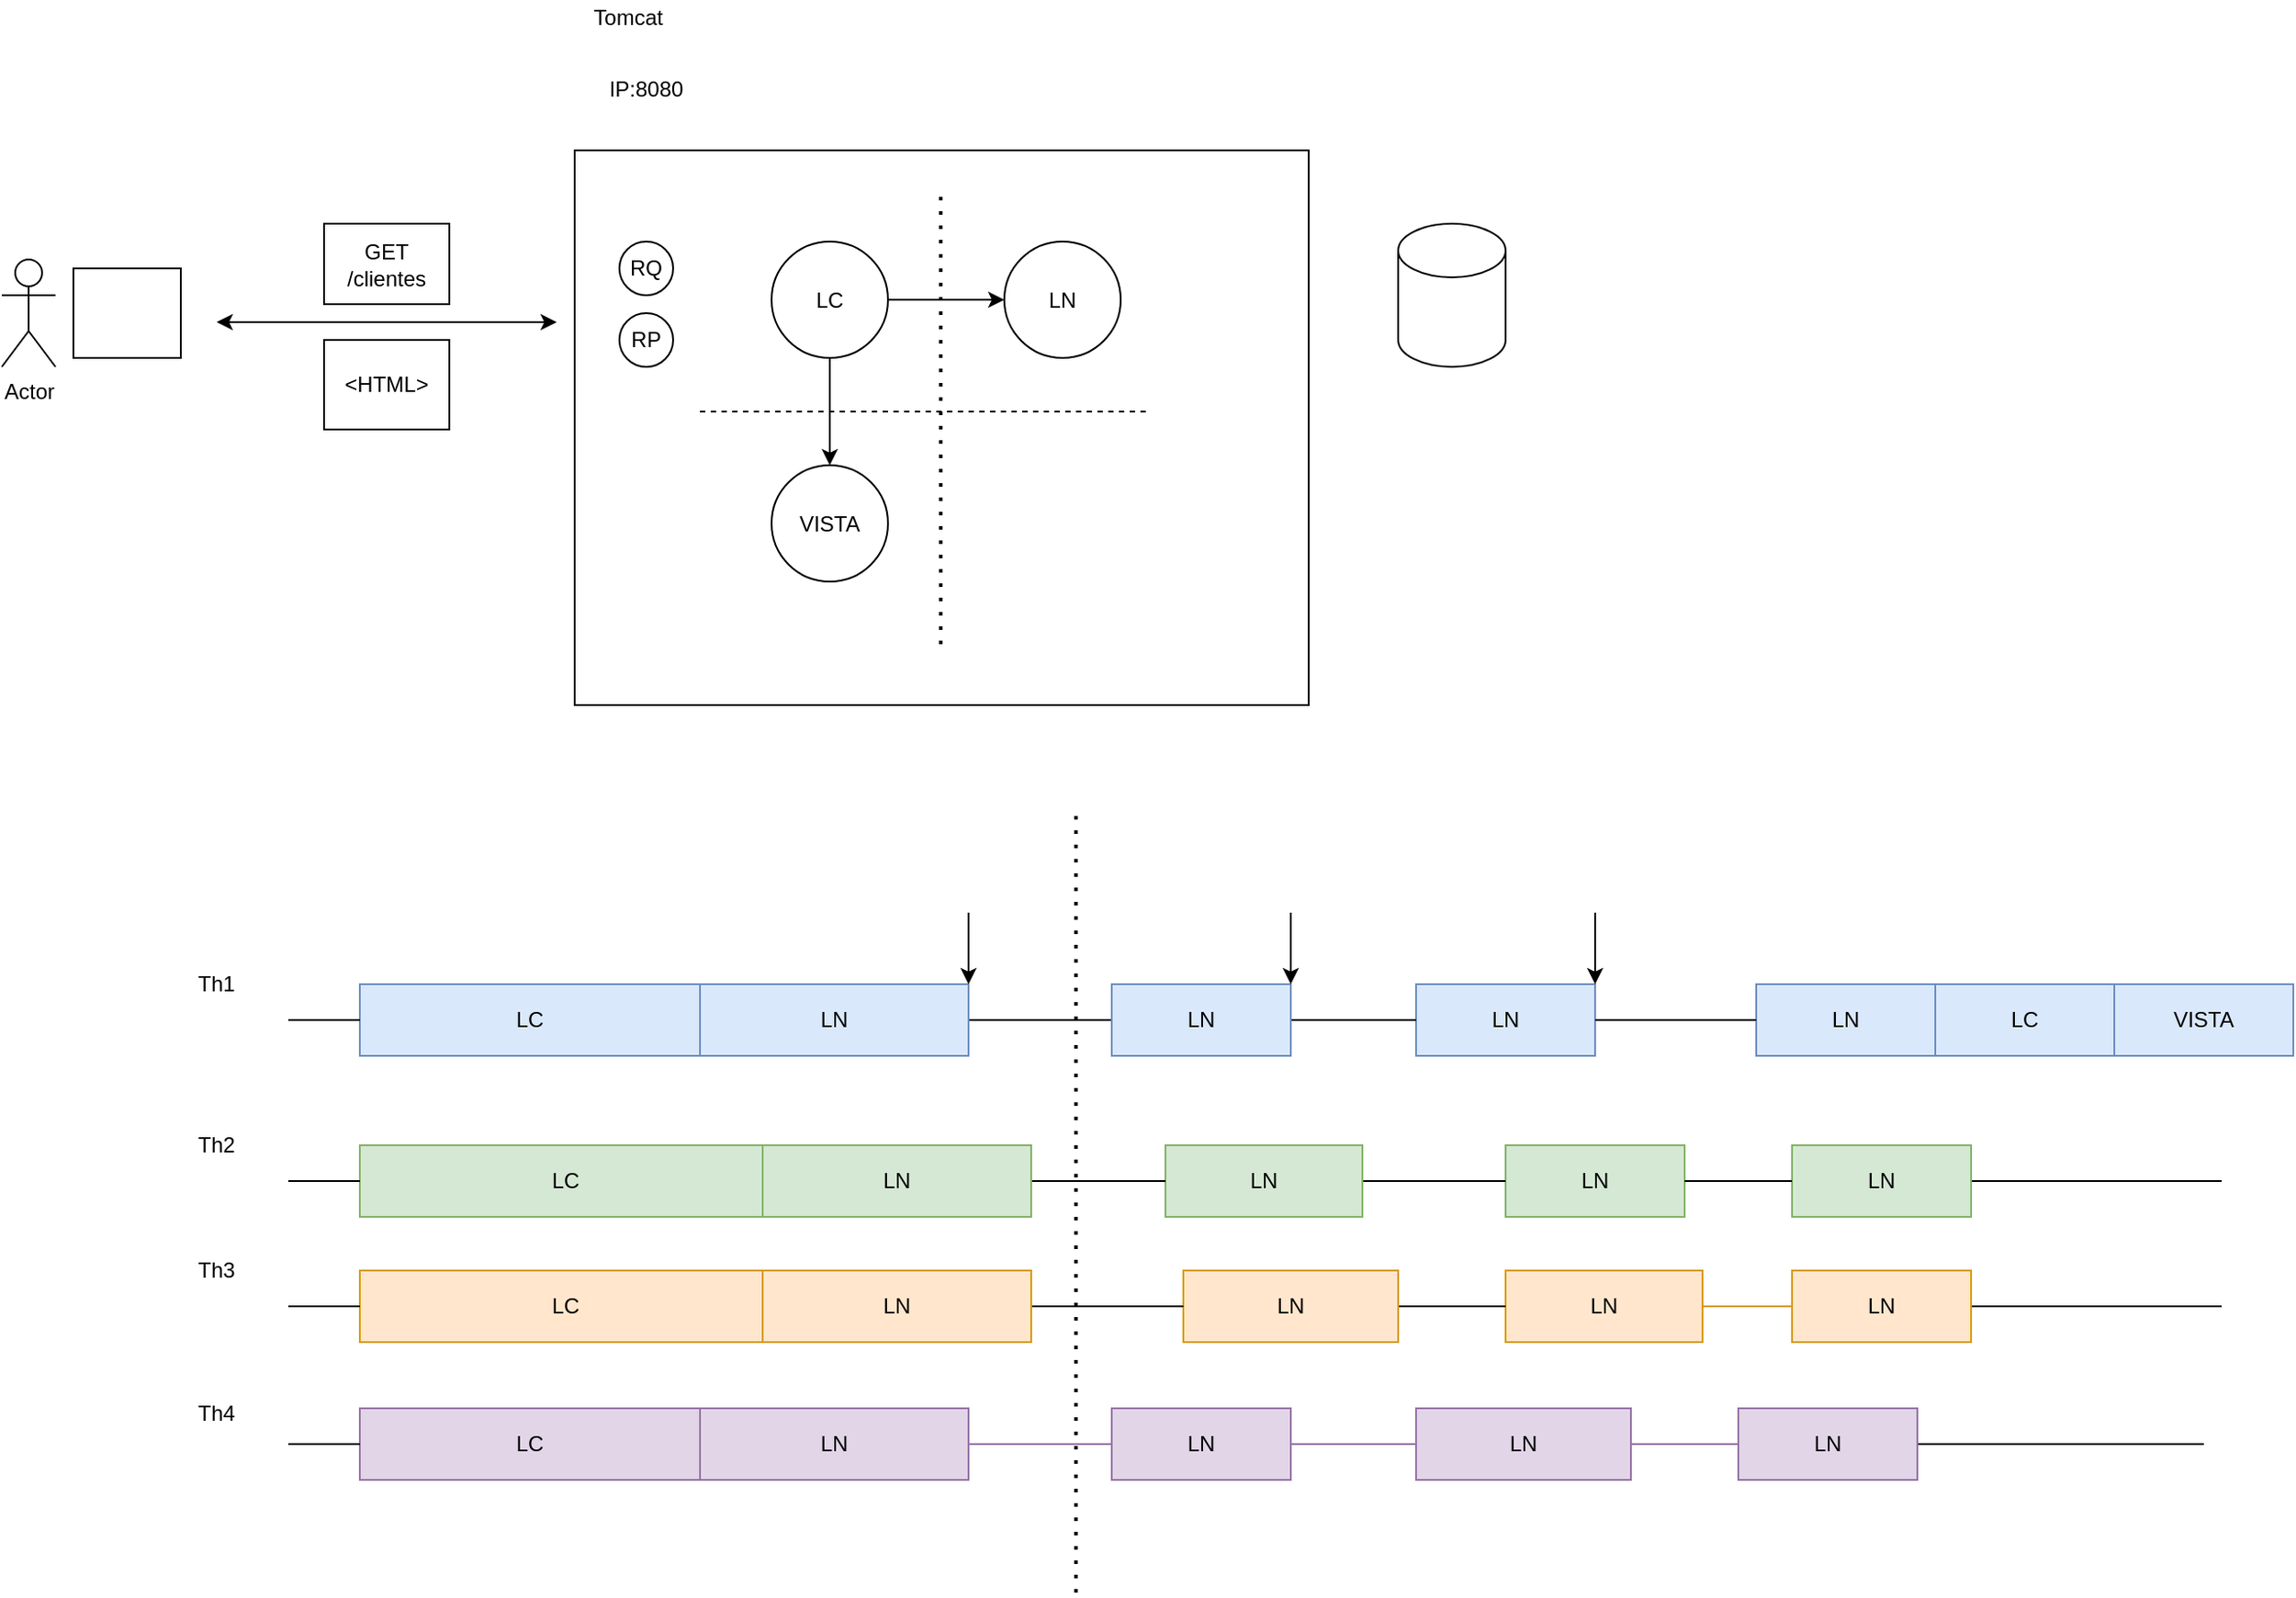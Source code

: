 <mxfile version="14.5.1" type="device" pages="4"><diagram id="G5EoYcF_jmiyh5G8ry5N" name="Página-1"><mxGraphModel dx="1021" dy="589" grid="1" gridSize="10" guides="1" tooltips="1" connect="1" arrows="1" fold="1" page="1" pageScale="1" pageWidth="1169" pageHeight="827" math="0" shadow="0"><root><mxCell id="0"/><mxCell id="1" parent="0"/><mxCell id="QBe7rQW6gYO9E5HTfxjY-1" value="" style="rounded=0;whiteSpace=wrap;html=1;fillColor=none;" vertex="1" parent="1"><mxGeometry x="330" y="104" width="410" height="310" as="geometry"/></mxCell><mxCell id="QBe7rQW6gYO9E5HTfxjY-2" value="" style="rounded=0;whiteSpace=wrap;html=1;fillColor=none;" vertex="1" parent="1"><mxGeometry x="50" y="170" width="60" height="50" as="geometry"/></mxCell><mxCell id="QBe7rQW6gYO9E5HTfxjY-3" style="edgeStyle=orthogonalEdgeStyle;rounded=0;orthogonalLoop=1;jettySize=auto;html=1;entryX=0;entryY=0.5;entryDx=0;entryDy=0;" edge="1" parent="1" source="QBe7rQW6gYO9E5HTfxjY-5" target="QBe7rQW6gYO9E5HTfxjY-14"><mxGeometry relative="1" as="geometry"/></mxCell><mxCell id="QBe7rQW6gYO9E5HTfxjY-4" style="edgeStyle=orthogonalEdgeStyle;rounded=0;orthogonalLoop=1;jettySize=auto;html=1;" edge="1" parent="1" source="QBe7rQW6gYO9E5HTfxjY-5" target="QBe7rQW6gYO9E5HTfxjY-15"><mxGeometry relative="1" as="geometry"/></mxCell><mxCell id="QBe7rQW6gYO9E5HTfxjY-5" value="LC" style="ellipse;whiteSpace=wrap;html=1;aspect=fixed;fillColor=none;" vertex="1" parent="1"><mxGeometry x="440" y="155" width="65" height="65" as="geometry"/></mxCell><mxCell id="QBe7rQW6gYO9E5HTfxjY-6" value="Tomcat" style="text;html=1;strokeColor=none;fillColor=none;align=center;verticalAlign=middle;whiteSpace=wrap;rounded=0;" vertex="1" parent="1"><mxGeometry x="340" y="20" width="40" height="20" as="geometry"/></mxCell><mxCell id="QBe7rQW6gYO9E5HTfxjY-7" value="IP:8080" style="text;html=1;strokeColor=none;fillColor=none;align=center;verticalAlign=middle;whiteSpace=wrap;rounded=0;" vertex="1" parent="1"><mxGeometry x="350" y="60" width="40" height="20" as="geometry"/></mxCell><mxCell id="QBe7rQW6gYO9E5HTfxjY-8" value="Actor" style="shape=umlActor;verticalLabelPosition=bottom;verticalAlign=top;html=1;outlineConnect=0;fillColor=none;" vertex="1" parent="1"><mxGeometry x="10" y="165" width="30" height="60" as="geometry"/></mxCell><mxCell id="QBe7rQW6gYO9E5HTfxjY-9" value="" style="endArrow=classic;startArrow=classic;html=1;" edge="1" parent="1"><mxGeometry width="50" height="50" relative="1" as="geometry"><mxPoint x="130" y="200" as="sourcePoint"/><mxPoint x="320" y="200" as="targetPoint"/></mxGeometry></mxCell><mxCell id="QBe7rQW6gYO9E5HTfxjY-10" value="GET /clientes" style="rounded=0;whiteSpace=wrap;html=1;fillColor=none;" vertex="1" parent="1"><mxGeometry x="190" y="145" width="70" height="45" as="geometry"/></mxCell><mxCell id="QBe7rQW6gYO9E5HTfxjY-11" value="&amp;lt;HTML&amp;gt;" style="rounded=0;whiteSpace=wrap;html=1;fillColor=none;" vertex="1" parent="1"><mxGeometry x="190" y="210" width="70" height="50" as="geometry"/></mxCell><mxCell id="QBe7rQW6gYO9E5HTfxjY-12" value="RQ" style="ellipse;whiteSpace=wrap;html=1;aspect=fixed;fillColor=none;" vertex="1" parent="1"><mxGeometry x="355" y="155" width="30" height="30" as="geometry"/></mxCell><mxCell id="QBe7rQW6gYO9E5HTfxjY-13" value="RP" style="ellipse;whiteSpace=wrap;html=1;aspect=fixed;fillColor=none;" vertex="1" parent="1"><mxGeometry x="355" y="195" width="30" height="30" as="geometry"/></mxCell><mxCell id="QBe7rQW6gYO9E5HTfxjY-14" value="LN" style="ellipse;whiteSpace=wrap;html=1;aspect=fixed;fillColor=none;" vertex="1" parent="1"><mxGeometry x="570" y="155" width="65" height="65" as="geometry"/></mxCell><mxCell id="QBe7rQW6gYO9E5HTfxjY-15" value="VISTA" style="ellipse;whiteSpace=wrap;html=1;aspect=fixed;fillColor=none;" vertex="1" parent="1"><mxGeometry x="440" y="280" width="65" height="65" as="geometry"/></mxCell><mxCell id="QBe7rQW6gYO9E5HTfxjY-16" value="" style="endArrow=none;dashed=1;html=1;" edge="1" parent="1"><mxGeometry width="50" height="50" relative="1" as="geometry"><mxPoint x="400" y="250" as="sourcePoint"/><mxPoint x="650" y="250" as="targetPoint"/></mxGeometry></mxCell><mxCell id="QBe7rQW6gYO9E5HTfxjY-17" value="" style="endArrow=none;dashed=1;html=1;dashPattern=1 3;strokeWidth=2;" edge="1" parent="1"><mxGeometry width="50" height="50" relative="1" as="geometry"><mxPoint x="534.5" y="380" as="sourcePoint"/><mxPoint x="534.5" y="130" as="targetPoint"/></mxGeometry></mxCell><mxCell id="QBe7rQW6gYO9E5HTfxjY-18" value="" style="shape=cylinder3;whiteSpace=wrap;html=1;boundedLbl=1;backgroundOutline=1;size=15;fillColor=none;" vertex="1" parent="1"><mxGeometry x="790" y="145" width="60" height="80" as="geometry"/></mxCell><mxCell id="QBe7rQW6gYO9E5HTfxjY-19" value="" style="endArrow=none;html=1;" edge="1" parent="1" source="QBe7rQW6gYO9E5HTfxjY-64"><mxGeometry width="50" height="50" relative="1" as="geometry"><mxPoint x="170" y="590" as="sourcePoint"/><mxPoint x="1250" y="590" as="targetPoint"/></mxGeometry></mxCell><mxCell id="QBe7rQW6gYO9E5HTfxjY-20" value="LC" style="rounded=0;whiteSpace=wrap;html=1;fillColor=#dae8fc;strokeColor=#6c8ebf;" vertex="1" parent="1"><mxGeometry x="210" y="570" width="190" height="40" as="geometry"/></mxCell><mxCell id="QBe7rQW6gYO9E5HTfxjY-21" value="" style="endArrow=none;html=1;" edge="1" parent="1" target="QBe7rQW6gYO9E5HTfxjY-20"><mxGeometry width="50" height="50" relative="1" as="geometry"><mxPoint x="170" y="590" as="sourcePoint"/><mxPoint x="980" y="590" as="targetPoint"/></mxGeometry></mxCell><mxCell id="QBe7rQW6gYO9E5HTfxjY-22" value="Th1" style="text;html=1;strokeColor=none;fillColor=none;align=center;verticalAlign=middle;whiteSpace=wrap;rounded=0;" vertex="1" parent="1"><mxGeometry x="110" y="560" width="40" height="20" as="geometry"/></mxCell><mxCell id="QBe7rQW6gYO9E5HTfxjY-23" value="LN&lt;span style=&quot;color: rgba(0 , 0 , 0 , 0) ; font-family: monospace ; font-size: 0px&quot;&gt;%3CmxGraphModel%3E%3Croot%3E%3CmxCell%20id%3D%220%22%2F%3E%3CmxCell%20id%3D%221%22%20parent%3D%220%22%2F%3E%3CmxCell%20id%3D%222%22%20value%3D%22LC%22%20style%3D%22ellipse%3BwhiteSpace%3Dwrap%3Bhtml%3D1%3Baspect%3Dfixed%3BfillColor%3Dnone%3B%22%20vertex%3D%221%22%20parent%3D%221%22%3E%3CmxGeometry%20x%3D%22440%22%20y%3D%22155%22%20width%3D%2265%22%20height%3D%2265%22%20as%3D%22geometry%22%2F%3E%3C%2FmxCell%3E%3C%2Froot%3E%3C%2FmxGraphModel%3E&lt;/span&gt;" style="rounded=0;whiteSpace=wrap;html=1;fillColor=#dae8fc;strokeColor=#6c8ebf;" vertex="1" parent="1"><mxGeometry x="800" y="570" width="100" height="40" as="geometry"/></mxCell><mxCell id="QBe7rQW6gYO9E5HTfxjY-24" value="" style="endArrow=none;html=1;" edge="1" parent="1" source="QBe7rQW6gYO9E5HTfxjY-20" target="QBe7rQW6gYO9E5HTfxjY-23"><mxGeometry width="50" height="50" relative="1" as="geometry"><mxPoint x="400" y="590" as="sourcePoint"/><mxPoint x="1120" y="590" as="targetPoint"/></mxGeometry></mxCell><mxCell id="QBe7rQW6gYO9E5HTfxjY-25" value="LN&lt;span style=&quot;color: rgba(0 , 0 , 0 , 0) ; font-family: monospace ; font-size: 0px&quot;&gt;%3CmxGraphModel%3E%3Croot%3E%3CmxCell%20id%3D%220%22%2F%3E%3CmxCell%20id%3D%221%22%20parent%3D%220%22%2F%3E%3CmxCell%20id%3D%222%22%20value%3D%22LC%22%20style%3D%22ellipse%3BwhiteSpace%3Dwrap%3Bhtml%3D1%3Baspect%3Dfixed%3BfillColor%3Dnone%3B%22%20vertex%3D%221%22%20parent%3D%221%22%3E%3CmxGeometry%20x%3D%22440%22%20y%3D%22155%22%20width%3D%2265%22%20height%3D%2265%22%20as%3D%22geometry%22%2F%3E%3C%2FmxCell%3E%3C%2Froot%3E%3C%2FmxGraphModel%3E&lt;/span&gt;" style="rounded=0;whiteSpace=wrap;html=1;fillColor=#dae8fc;strokeColor=#6c8ebf;" vertex="1" parent="1"><mxGeometry x="630" y="570" width="100" height="40" as="geometry"/></mxCell><mxCell id="QBe7rQW6gYO9E5HTfxjY-26" value="LN&lt;span style=&quot;color: rgba(0 , 0 , 0 , 0) ; font-family: monospace ; font-size: 0px&quot;&gt;%3CmxGraphModel%3E%3Croot%3E%3CmxCell%20id%3D%220%22%2F%3E%3CmxCell%20id%3D%221%22%20parent%3D%220%22%2F%3E%3CmxCell%20id%3D%222%22%20value%3D%22LC%22%20style%3D%22ellipse%3BwhiteSpace%3Dwrap%3Bhtml%3D1%3Baspect%3Dfixed%3BfillColor%3Dnone%3B%22%20vertex%3D%221%22%20parent%3D%221%22%3E%3CmxGeometry%20x%3D%22440%22%20y%3D%22155%22%20width%3D%2265%22%20height%3D%2265%22%20as%3D%22geometry%22%2F%3E%3C%2FmxCell%3E%3C%2Froot%3E%3C%2FmxGraphModel%3E&lt;/span&gt;" style="rounded=0;whiteSpace=wrap;html=1;fillColor=#dae8fc;strokeColor=#6c8ebf;" vertex="1" parent="1"><mxGeometry x="990" y="570" width="100" height="40" as="geometry"/></mxCell><mxCell id="QBe7rQW6gYO9E5HTfxjY-27" value="" style="endArrow=none;html=1;" edge="1" parent="1" source="QBe7rQW6gYO9E5HTfxjY-23" target="QBe7rQW6gYO9E5HTfxjY-26"><mxGeometry width="50" height="50" relative="1" as="geometry"><mxPoint x="900" y="590" as="sourcePoint"/><mxPoint x="1120" y="590" as="targetPoint"/></mxGeometry></mxCell><mxCell id="QBe7rQW6gYO9E5HTfxjY-28" value="LN" style="rounded=0;whiteSpace=wrap;html=1;fillColor=#dae8fc;strokeColor=#6c8ebf;" vertex="1" parent="1"><mxGeometry x="400" y="570" width="150" height="40" as="geometry"/></mxCell><mxCell id="QBe7rQW6gYO9E5HTfxjY-29" value="" style="endArrow=none;html=1;" edge="1" parent="1" source="QBe7rQW6gYO9E5HTfxjY-35"><mxGeometry width="50" height="50" relative="1" as="geometry"><mxPoint x="170" y="680" as="sourcePoint"/><mxPoint x="1250" y="680" as="targetPoint"/></mxGeometry></mxCell><mxCell id="QBe7rQW6gYO9E5HTfxjY-30" value="LC" style="rounded=0;whiteSpace=wrap;html=1;fillColor=#d5e8d4;strokeColor=#82b366;" vertex="1" parent="1"><mxGeometry x="210" y="660" width="230" height="40" as="geometry"/></mxCell><mxCell id="QBe7rQW6gYO9E5HTfxjY-31" value="" style="endArrow=none;html=1;" edge="1" parent="1" target="QBe7rQW6gYO9E5HTfxjY-30"><mxGeometry width="50" height="50" relative="1" as="geometry"><mxPoint x="170" y="680" as="sourcePoint"/><mxPoint x="980" y="680" as="targetPoint"/></mxGeometry></mxCell><mxCell id="QBe7rQW6gYO9E5HTfxjY-32" value="Th2" style="text;html=1;strokeColor=none;fillColor=none;align=center;verticalAlign=middle;whiteSpace=wrap;rounded=0;" vertex="1" parent="1"><mxGeometry x="110" y="650" width="40" height="20" as="geometry"/></mxCell><mxCell id="QBe7rQW6gYO9E5HTfxjY-33" value="LN&lt;span style=&quot;color: rgba(0 , 0 , 0 , 0) ; font-family: monospace ; font-size: 0px&quot;&gt;%3CmxGraphModel%3E%3Croot%3E%3CmxCell%20id%3D%220%22%2F%3E%3CmxCell%20id%3D%221%22%20parent%3D%220%22%2F%3E%3CmxCell%20id%3D%222%22%20value%3D%22LC%22%20style%3D%22ellipse%3BwhiteSpace%3Dwrap%3Bhtml%3D1%3Baspect%3Dfixed%3BfillColor%3Dnone%3B%22%20vertex%3D%221%22%20parent%3D%221%22%3E%3CmxGeometry%20x%3D%22440%22%20y%3D%22155%22%20width%3D%2265%22%20height%3D%2265%22%20as%3D%22geometry%22%2F%3E%3C%2FmxCell%3E%3C%2Froot%3E%3C%2FmxGraphModel%3E&lt;/span&gt;" style="rounded=0;whiteSpace=wrap;html=1;fillColor=#d5e8d4;strokeColor=#82b366;" vertex="1" parent="1"><mxGeometry x="850" y="660" width="100" height="40" as="geometry"/></mxCell><mxCell id="QBe7rQW6gYO9E5HTfxjY-34" value="" style="endArrow=none;html=1;" edge="1" parent="1" source="QBe7rQW6gYO9E5HTfxjY-37" target="QBe7rQW6gYO9E5HTfxjY-33"><mxGeometry width="50" height="50" relative="1" as="geometry"><mxPoint x="400" y="680" as="sourcePoint"/><mxPoint x="1120" y="680" as="targetPoint"/></mxGeometry></mxCell><mxCell id="QBe7rQW6gYO9E5HTfxjY-35" value="LN&lt;span style=&quot;color: rgba(0 , 0 , 0 , 0) ; font-family: monospace ; font-size: 0px&quot;&gt;%3CmxGraphModel%3E%3Croot%3E%3CmxCell%20id%3D%220%22%2F%3E%3CmxCell%20id%3D%221%22%20parent%3D%220%22%2F%3E%3CmxCell%20id%3D%222%22%20value%3D%22LC%22%20style%3D%22ellipse%3BwhiteSpace%3Dwrap%3Bhtml%3D1%3Baspect%3Dfixed%3BfillColor%3Dnone%3B%22%20vertex%3D%221%22%20parent%3D%221%22%3E%3CmxGeometry%20x%3D%22440%22%20y%3D%22155%22%20width%3D%2265%22%20height%3D%2265%22%20as%3D%22geometry%22%2F%3E%3C%2FmxCell%3E%3C%2Froot%3E%3C%2FmxGraphModel%3E&lt;/span&gt;" style="rounded=0;whiteSpace=wrap;html=1;fillColor=#d5e8d4;strokeColor=#82b366;" vertex="1" parent="1"><mxGeometry x="1010" y="660" width="100" height="40" as="geometry"/></mxCell><mxCell id="QBe7rQW6gYO9E5HTfxjY-36" value="" style="endArrow=none;html=1;" edge="1" parent="1" source="QBe7rQW6gYO9E5HTfxjY-33" target="QBe7rQW6gYO9E5HTfxjY-35"><mxGeometry width="50" height="50" relative="1" as="geometry"><mxPoint x="900" y="680" as="sourcePoint"/><mxPoint x="1120" y="680" as="targetPoint"/></mxGeometry></mxCell><mxCell id="QBe7rQW6gYO9E5HTfxjY-37" value="LN&lt;span style=&quot;color: rgba(0 , 0 , 0 , 0) ; font-family: monospace ; font-size: 0px&quot;&gt;%3CmxGraphModel%3E%3Croot%3E%3CmxCell%20id%3D%220%22%2F%3E%3CmxCell%20id%3D%221%22%20parent%3D%220%22%2F%3E%3CmxCell%20id%3D%222%22%20value%3D%22LC%22%20style%3D%22ellipse%3BwhiteSpace%3Dwrap%3Bhtml%3D1%3Baspect%3Dfixed%3BfillColor%3Dnone%3B%22%20vertex%3D%221%22%20parent%3D%221%22%3E%3CmxGeometry%20x%3D%22440%22%20y%3D%22155%22%20width%3D%2265%22%20height%3D%2265%22%20as%3D%22geometry%22%2F%3E%3C%2FmxCell%3E%3C%2Froot%3E%3C%2FmxGraphModel%3E&lt;/span&gt;" style="rounded=0;whiteSpace=wrap;html=1;fillColor=#d5e8d4;strokeColor=#82b366;" vertex="1" parent="1"><mxGeometry x="660" y="660" width="110" height="40" as="geometry"/></mxCell><mxCell id="QBe7rQW6gYO9E5HTfxjY-38" value="" style="endArrow=none;html=1;" edge="1" parent="1" source="QBe7rQW6gYO9E5HTfxjY-30" target="QBe7rQW6gYO9E5HTfxjY-37"><mxGeometry width="50" height="50" relative="1" as="geometry"><mxPoint x="400" y="680" as="sourcePoint"/><mxPoint x="800" y="680" as="targetPoint"/></mxGeometry></mxCell><mxCell id="QBe7rQW6gYO9E5HTfxjY-39" value="LN" style="rounded=0;whiteSpace=wrap;html=1;fillColor=#d5e8d4;strokeColor=#82b366;" vertex="1" parent="1"><mxGeometry x="435" y="660" width="150" height="40" as="geometry"/></mxCell><mxCell id="QBe7rQW6gYO9E5HTfxjY-40" value="" style="endArrow=none;html=1;" edge="1" parent="1" source="QBe7rQW6gYO9E5HTfxjY-46"><mxGeometry width="50" height="50" relative="1" as="geometry"><mxPoint x="170" y="750" as="sourcePoint"/><mxPoint x="1250" y="750" as="targetPoint"/></mxGeometry></mxCell><mxCell id="QBe7rQW6gYO9E5HTfxjY-41" value="LC" style="rounded=0;whiteSpace=wrap;html=1;fillColor=#ffe6cc;strokeColor=#d79b00;" vertex="1" parent="1"><mxGeometry x="210" y="730" width="230" height="40" as="geometry"/></mxCell><mxCell id="QBe7rQW6gYO9E5HTfxjY-42" value="" style="endArrow=none;html=1;" edge="1" parent="1" target="QBe7rQW6gYO9E5HTfxjY-41"><mxGeometry width="50" height="50" relative="1" as="geometry"><mxPoint x="170" y="750" as="sourcePoint"/><mxPoint x="980" y="750" as="targetPoint"/></mxGeometry></mxCell><mxCell id="QBe7rQW6gYO9E5HTfxjY-43" value="Th3" style="text;html=1;strokeColor=none;fillColor=none;align=center;verticalAlign=middle;whiteSpace=wrap;rounded=0;" vertex="1" parent="1"><mxGeometry x="110" y="720" width="40" height="20" as="geometry"/></mxCell><mxCell id="QBe7rQW6gYO9E5HTfxjY-44" value="LN&lt;span style=&quot;color: rgba(0 , 0 , 0 , 0) ; font-family: monospace ; font-size: 0px&quot;&gt;%3CmxGraphModel%3E%3Croot%3E%3CmxCell%20id%3D%220%22%2F%3E%3CmxCell%20id%3D%221%22%20parent%3D%220%22%2F%3E%3CmxCell%20id%3D%222%22%20value%3D%22LC%22%20style%3D%22ellipse%3BwhiteSpace%3Dwrap%3Bhtml%3D1%3Baspect%3Dfixed%3BfillColor%3Dnone%3B%22%20vertex%3D%221%22%20parent%3D%221%22%3E%3CmxGeometry%20x%3D%22440%22%20y%3D%22155%22%20width%3D%2265%22%20height%3D%2265%22%20as%3D%22geometry%22%2F%3E%3C%2FmxCell%3E%3C%2Froot%3E%3C%2FmxGraphModel%3E&lt;/span&gt;" style="rounded=0;whiteSpace=wrap;html=1;fillColor=#ffe6cc;strokeColor=#d79b00;" vertex="1" parent="1"><mxGeometry x="850" y="730" width="110" height="40" as="geometry"/></mxCell><mxCell id="QBe7rQW6gYO9E5HTfxjY-45" value="" style="endArrow=none;html=1;fillColor=#ffe6cc;" edge="1" parent="1" source="QBe7rQW6gYO9E5HTfxjY-48" target="QBe7rQW6gYO9E5HTfxjY-44"><mxGeometry width="50" height="50" relative="1" as="geometry"><mxPoint x="400" y="750" as="sourcePoint"/><mxPoint x="1120" y="750" as="targetPoint"/></mxGeometry></mxCell><mxCell id="QBe7rQW6gYO9E5HTfxjY-46" value="LN&lt;span style=&quot;color: rgba(0 , 0 , 0 , 0) ; font-family: monospace ; font-size: 0px&quot;&gt;%3CmxGraphModel%3E%3Croot%3E%3CmxCell%20id%3D%220%22%2F%3E%3CmxCell%20id%3D%221%22%20parent%3D%220%22%2F%3E%3CmxCell%20id%3D%222%22%20value%3D%22LC%22%20style%3D%22ellipse%3BwhiteSpace%3Dwrap%3Bhtml%3D1%3Baspect%3Dfixed%3BfillColor%3Dnone%3B%22%20vertex%3D%221%22%20parent%3D%221%22%3E%3CmxGeometry%20x%3D%22440%22%20y%3D%22155%22%20width%3D%2265%22%20height%3D%2265%22%20as%3D%22geometry%22%2F%3E%3C%2FmxCell%3E%3C%2Froot%3E%3C%2FmxGraphModel%3E&lt;/span&gt;" style="rounded=0;whiteSpace=wrap;html=1;fillColor=#ffe6cc;strokeColor=#d79b00;" vertex="1" parent="1"><mxGeometry x="1010" y="730" width="100" height="40" as="geometry"/></mxCell><mxCell id="QBe7rQW6gYO9E5HTfxjY-47" value="" style="endArrow=none;html=1;fillColor=#ffe6cc;strokeColor=#d79b00;" edge="1" parent="1" source="QBe7rQW6gYO9E5HTfxjY-44" target="QBe7rQW6gYO9E5HTfxjY-46"><mxGeometry width="50" height="50" relative="1" as="geometry"><mxPoint x="900" y="750" as="sourcePoint"/><mxPoint x="1120" y="750" as="targetPoint"/></mxGeometry></mxCell><mxCell id="QBe7rQW6gYO9E5HTfxjY-48" value="LN&lt;span style=&quot;color: rgba(0 , 0 , 0 , 0) ; font-family: monospace ; font-size: 0px&quot;&gt;%3CmxGraphModel%3E%3Croot%3E%3CmxCell%20id%3D%220%22%2F%3E%3CmxCell%20id%3D%221%22%20parent%3D%220%22%2F%3E%3CmxCell%20id%3D%222%22%20value%3D%22LC%22%20style%3D%22ellipse%3BwhiteSpace%3Dwrap%3Bhtml%3D1%3Baspect%3Dfixed%3BfillColor%3Dnone%3B%22%20vertex%3D%221%22%20parent%3D%221%22%3E%3CmxGeometry%20x%3D%22440%22%20y%3D%22155%22%20width%3D%2265%22%20height%3D%2265%22%20as%3D%22geometry%22%2F%3E%3C%2FmxCell%3E%3C%2Froot%3E%3C%2FmxGraphModel%3E&lt;/span&gt;" style="rounded=0;whiteSpace=wrap;html=1;fillColor=#ffe6cc;strokeColor=#d79b00;" vertex="1" parent="1"><mxGeometry x="670" y="730" width="120" height="40" as="geometry"/></mxCell><mxCell id="QBe7rQW6gYO9E5HTfxjY-49" value="" style="endArrow=none;html=1;fillColor=#ffe6cc;" edge="1" parent="1" source="QBe7rQW6gYO9E5HTfxjY-41" target="QBe7rQW6gYO9E5HTfxjY-48"><mxGeometry width="50" height="50" relative="1" as="geometry"><mxPoint x="400" y="750" as="sourcePoint"/><mxPoint x="800" y="750" as="targetPoint"/></mxGeometry></mxCell><mxCell id="QBe7rQW6gYO9E5HTfxjY-50" value="LN" style="rounded=0;whiteSpace=wrap;html=1;fillColor=#ffe6cc;strokeColor=#d79b00;" vertex="1" parent="1"><mxGeometry x="435" y="730" width="150" height="40" as="geometry"/></mxCell><mxCell id="QBe7rQW6gYO9E5HTfxjY-51" value="" style="endArrow=none;html=1;" edge="1" parent="1" source="QBe7rQW6gYO9E5HTfxjY-57"><mxGeometry width="50" height="50" relative="1" as="geometry"><mxPoint x="170" y="827" as="sourcePoint"/><mxPoint x="1240" y="827" as="targetPoint"/></mxGeometry></mxCell><mxCell id="QBe7rQW6gYO9E5HTfxjY-52" value="LC" style="rounded=0;whiteSpace=wrap;html=1;fillColor=#e1d5e7;strokeColor=#9673a6;" vertex="1" parent="1"><mxGeometry x="210" y="807" width="190" height="40" as="geometry"/></mxCell><mxCell id="QBe7rQW6gYO9E5HTfxjY-53" value="" style="endArrow=none;html=1;" edge="1" parent="1" target="QBe7rQW6gYO9E5HTfxjY-52"><mxGeometry width="50" height="50" relative="1" as="geometry"><mxPoint x="170" y="827" as="sourcePoint"/><mxPoint x="980" y="827" as="targetPoint"/></mxGeometry></mxCell><mxCell id="QBe7rQW6gYO9E5HTfxjY-54" value="LN&lt;span style=&quot;color: rgba(0 , 0 , 0 , 0) ; font-family: monospace ; font-size: 0px&quot;&gt;%3CmxGraphModel%3E%3Croot%3E%3CmxCell%20id%3D%220%22%2F%3E%3CmxCell%20id%3D%221%22%20parent%3D%220%22%2F%3E%3CmxCell%20id%3D%222%22%20value%3D%22LC%22%20style%3D%22ellipse%3BwhiteSpace%3Dwrap%3Bhtml%3D1%3Baspect%3Dfixed%3BfillColor%3Dnone%3B%22%20vertex%3D%221%22%20parent%3D%221%22%3E%3CmxGeometry%20x%3D%22440%22%20y%3D%22155%22%20width%3D%2265%22%20height%3D%2265%22%20as%3D%22geometry%22%2F%3E%3C%2FmxCell%3E%3C%2Froot%3E%3C%2FmxGraphModel%3E&lt;/span&gt;" style="rounded=0;whiteSpace=wrap;html=1;fillColor=#e1d5e7;strokeColor=#9673a6;" vertex="1" parent="1"><mxGeometry x="800" y="807" width="120" height="40" as="geometry"/></mxCell><mxCell id="QBe7rQW6gYO9E5HTfxjY-55" value="" style="endArrow=none;html=1;fillColor=#e1d5e7;strokeColor=#9673a6;" edge="1" parent="1" source="QBe7rQW6gYO9E5HTfxjY-52" target="QBe7rQW6gYO9E5HTfxjY-54"><mxGeometry width="50" height="50" relative="1" as="geometry"><mxPoint x="400" y="827" as="sourcePoint"/><mxPoint x="1120" y="827" as="targetPoint"/></mxGeometry></mxCell><mxCell id="QBe7rQW6gYO9E5HTfxjY-56" value="LN&lt;span style=&quot;color: rgba(0 , 0 , 0 , 0) ; font-family: monospace ; font-size: 0px&quot;&gt;%3CmxGraphModel%3E%3Croot%3E%3CmxCell%20id%3D%220%22%2F%3E%3CmxCell%20id%3D%221%22%20parent%3D%220%22%2F%3E%3CmxCell%20id%3D%222%22%20value%3D%22LC%22%20style%3D%22ellipse%3BwhiteSpace%3Dwrap%3Bhtml%3D1%3Baspect%3Dfixed%3BfillColor%3Dnone%3B%22%20vertex%3D%221%22%20parent%3D%221%22%3E%3CmxGeometry%20x%3D%22440%22%20y%3D%22155%22%20width%3D%2265%22%20height%3D%2265%22%20as%3D%22geometry%22%2F%3E%3C%2FmxCell%3E%3C%2Froot%3E%3C%2FmxGraphModel%3E&lt;/span&gt;" style="rounded=0;whiteSpace=wrap;html=1;fillColor=#e1d5e7;strokeColor=#9673a6;" vertex="1" parent="1"><mxGeometry x="630" y="807" width="100" height="40" as="geometry"/></mxCell><mxCell id="QBe7rQW6gYO9E5HTfxjY-57" value="LN&lt;span style=&quot;color: rgba(0 , 0 , 0 , 0) ; font-family: monospace ; font-size: 0px&quot;&gt;%3CmxGraphModel%3E%3Croot%3E%3CmxCell%20id%3D%220%22%2F%3E%3CmxCell%20id%3D%221%22%20parent%3D%220%22%2F%3E%3CmxCell%20id%3D%222%22%20value%3D%22LC%22%20style%3D%22ellipse%3BwhiteSpace%3Dwrap%3Bhtml%3D1%3Baspect%3Dfixed%3BfillColor%3Dnone%3B%22%20vertex%3D%221%22%20parent%3D%221%22%3E%3CmxGeometry%20x%3D%22440%22%20y%3D%22155%22%20width%3D%2265%22%20height%3D%2265%22%20as%3D%22geometry%22%2F%3E%3C%2FmxCell%3E%3C%2Froot%3E%3C%2FmxGraphModel%3E&lt;/span&gt;" style="rounded=0;whiteSpace=wrap;html=1;fillColor=#e1d5e7;strokeColor=#9673a6;" vertex="1" parent="1"><mxGeometry x="980" y="807" width="100" height="40" as="geometry"/></mxCell><mxCell id="QBe7rQW6gYO9E5HTfxjY-58" value="" style="endArrow=none;html=1;fillColor=#e1d5e7;strokeColor=#9673a6;" edge="1" parent="1" source="QBe7rQW6gYO9E5HTfxjY-54" target="QBe7rQW6gYO9E5HTfxjY-57"><mxGeometry width="50" height="50" relative="1" as="geometry"><mxPoint x="900" y="827" as="sourcePoint"/><mxPoint x="1120" y="827" as="targetPoint"/></mxGeometry></mxCell><mxCell id="QBe7rQW6gYO9E5HTfxjY-59" value="LN" style="rounded=0;whiteSpace=wrap;html=1;fillColor=#e1d5e7;strokeColor=#9673a6;" vertex="1" parent="1"><mxGeometry x="400" y="807" width="150" height="40" as="geometry"/></mxCell><mxCell id="QBe7rQW6gYO9E5HTfxjY-60" value="Th4" style="text;html=1;strokeColor=none;fillColor=none;align=center;verticalAlign=middle;whiteSpace=wrap;rounded=0;" vertex="1" parent="1"><mxGeometry x="110" y="800" width="40" height="20" as="geometry"/></mxCell><mxCell id="QBe7rQW6gYO9E5HTfxjY-61" value="" style="endArrow=classic;html=1;entryX=1;entryY=0;entryDx=0;entryDy=0;" edge="1" parent="1" target="QBe7rQW6gYO9E5HTfxjY-28"><mxGeometry width="50" height="50" relative="1" as="geometry"><mxPoint x="550" y="530" as="sourcePoint"/><mxPoint x="530" y="460" as="targetPoint"/></mxGeometry></mxCell><mxCell id="QBe7rQW6gYO9E5HTfxjY-62" value="" style="endArrow=classic;html=1;entryX=1;entryY=0;entryDx=0;entryDy=0;" edge="1" parent="1" target="QBe7rQW6gYO9E5HTfxjY-25"><mxGeometry width="50" height="50" relative="1" as="geometry"><mxPoint x="730" y="530" as="sourcePoint"/><mxPoint x="720" y="490" as="targetPoint"/></mxGeometry></mxCell><mxCell id="QBe7rQW6gYO9E5HTfxjY-63" value="" style="endArrow=classic;html=1;entryX=1;entryY=0;entryDx=0;entryDy=0;" edge="1" parent="1" target="QBe7rQW6gYO9E5HTfxjY-23"><mxGeometry width="50" height="50" relative="1" as="geometry"><mxPoint x="900" y="530" as="sourcePoint"/><mxPoint x="910" y="500" as="targetPoint"/></mxGeometry></mxCell><mxCell id="QBe7rQW6gYO9E5HTfxjY-64" value="LC" style="rounded=0;whiteSpace=wrap;html=1;fillColor=#dae8fc;strokeColor=#6c8ebf;" vertex="1" parent="1"><mxGeometry x="1090" y="570" width="100" height="40" as="geometry"/></mxCell><mxCell id="QBe7rQW6gYO9E5HTfxjY-65" value="" style="endArrow=none;html=1;" edge="1" parent="1" source="QBe7rQW6gYO9E5HTfxjY-26" target="QBe7rQW6gYO9E5HTfxjY-64"><mxGeometry width="50" height="50" relative="1" as="geometry"><mxPoint x="1090" y="590" as="sourcePoint"/><mxPoint x="1250" y="590" as="targetPoint"/></mxGeometry></mxCell><mxCell id="QBe7rQW6gYO9E5HTfxjY-66" value="VISTA" style="rounded=0;whiteSpace=wrap;html=1;fillColor=#dae8fc;strokeColor=#6c8ebf;" vertex="1" parent="1"><mxGeometry x="1190" y="570" width="100" height="40" as="geometry"/></mxCell><mxCell id="QBe7rQW6gYO9E5HTfxjY-67" value="" style="endArrow=none;dashed=1;html=1;dashPattern=1 3;strokeWidth=2;" edge="1" parent="1"><mxGeometry width="50" height="50" relative="1" as="geometry"><mxPoint x="610" y="910" as="sourcePoint"/><mxPoint x="610" y="470" as="targetPoint"/></mxGeometry></mxCell></root></mxGraphModel></diagram><diagram id="73R6hfxRa3JjAjCszTpv" name="Página-2"><mxGraphModel dx="1752" dy="337" grid="1" gridSize="10" guides="1" tooltips="1" connect="1" arrows="1" fold="1" page="1" pageScale="1" pageWidth="1169" pageHeight="827" math="0" shadow="0"><root><mxCell id="85WmOfskNVcrMXWarHvY-0"/><mxCell id="85WmOfskNVcrMXWarHvY-1" parent="85WmOfskNVcrMXWarHvY-0"/><mxCell id="85WmOfskNVcrMXWarHvY-2" value="" style="endArrow=none;html=1;" edge="1" parent="85WmOfskNVcrMXWarHvY-1" target="85WmOfskNVcrMXWarHvY-35"><mxGeometry width="50" height="50" relative="1" as="geometry"><mxPoint x="130" y="590" as="sourcePoint"/><mxPoint x="1020" y="590" as="targetPoint"/></mxGeometry></mxCell><mxCell id="85WmOfskNVcrMXWarHvY-3" value="" style="endArrow=none;html=1;" edge="1" parent="85WmOfskNVcrMXWarHvY-1" target="85WmOfskNVcrMXWarHvY-46"><mxGeometry width="50" height="50" relative="1" as="geometry"><mxPoint x="240" y="770" as="sourcePoint"/><mxPoint x="1130" y="770" as="targetPoint"/><Array as="points"><mxPoint x="700" y="770"/></Array></mxGeometry></mxCell><mxCell id="85WmOfskNVcrMXWarHvY-4" value="" style="endArrow=none;html=1;" edge="1" parent="85WmOfskNVcrMXWarHvY-1" target="85WmOfskNVcrMXWarHvY-41"><mxGeometry width="50" height="50" relative="1" as="geometry"><mxPoint x="130" y="680" as="sourcePoint"/><mxPoint x="1020" y="680" as="targetPoint"/><Array as="points"><mxPoint x="590" y="680"/></Array></mxGeometry></mxCell><mxCell id="85WmOfskNVcrMXWarHvY-5" value="" style="rounded=0;whiteSpace=wrap;html=1;fillColor=none;" vertex="1" parent="85WmOfskNVcrMXWarHvY-1"><mxGeometry x="330" y="90" width="650" height="370" as="geometry"/></mxCell><mxCell id="85WmOfskNVcrMXWarHvY-6" value="" style="rounded=0;whiteSpace=wrap;html=1;fillColor=none;" vertex="1" parent="85WmOfskNVcrMXWarHvY-1"><mxGeometry x="50" y="170" width="60" height="50" as="geometry"/></mxCell><mxCell id="85WmOfskNVcrMXWarHvY-7" style="edgeStyle=orthogonalEdgeStyle;rounded=0;orthogonalLoop=1;jettySize=auto;html=1;entryX=0;entryY=0.5;entryDx=0;entryDy=0;" edge="1" parent="85WmOfskNVcrMXWarHvY-1" source="85WmOfskNVcrMXWarHvY-9" target="85WmOfskNVcrMXWarHvY-18"><mxGeometry relative="1" as="geometry"/></mxCell><mxCell id="85WmOfskNVcrMXWarHvY-8" style="edgeStyle=orthogonalEdgeStyle;rounded=0;orthogonalLoop=1;jettySize=auto;html=1;" edge="1" parent="85WmOfskNVcrMXWarHvY-1" source="85WmOfskNVcrMXWarHvY-9" target="85WmOfskNVcrMXWarHvY-19"><mxGeometry relative="1" as="geometry"/></mxCell><mxCell id="85WmOfskNVcrMXWarHvY-9" value="LC" style="ellipse;whiteSpace=wrap;html=1;aspect=fixed;fillColor=none;" vertex="1" parent="85WmOfskNVcrMXWarHvY-1"><mxGeometry x="760" y="170" width="65" height="65" as="geometry"/></mxCell><mxCell id="85WmOfskNVcrMXWarHvY-10" value="Tomcat" style="text;html=1;strokeColor=none;fillColor=none;align=center;verticalAlign=middle;whiteSpace=wrap;rounded=0;" vertex="1" parent="85WmOfskNVcrMXWarHvY-1"><mxGeometry x="340" y="20" width="40" height="20" as="geometry"/></mxCell><mxCell id="85WmOfskNVcrMXWarHvY-11" value="IP:8080" style="text;html=1;strokeColor=none;fillColor=none;align=center;verticalAlign=middle;whiteSpace=wrap;rounded=0;" vertex="1" parent="85WmOfskNVcrMXWarHvY-1"><mxGeometry x="350" y="60" width="40" height="20" as="geometry"/></mxCell><mxCell id="85WmOfskNVcrMXWarHvY-12" value="Actor" style="shape=umlActor;verticalLabelPosition=bottom;verticalAlign=top;html=1;outlineConnect=0;fillColor=none;" vertex="1" parent="85WmOfskNVcrMXWarHvY-1"><mxGeometry x="10" y="165" width="30" height="60" as="geometry"/></mxCell><mxCell id="85WmOfskNVcrMXWarHvY-13" value="" style="endArrow=classic;startArrow=classic;html=1;" edge="1" parent="85WmOfskNVcrMXWarHvY-1"><mxGeometry width="50" height="50" relative="1" as="geometry"><mxPoint x="130" y="200" as="sourcePoint"/><mxPoint x="320" y="200" as="targetPoint"/></mxGeometry></mxCell><mxCell id="85WmOfskNVcrMXWarHvY-14" value="GET /clientes" style="rounded=0;whiteSpace=wrap;html=1;fillColor=none;" vertex="1" parent="85WmOfskNVcrMXWarHvY-1"><mxGeometry x="190" y="145" width="70" height="45" as="geometry"/></mxCell><mxCell id="85WmOfskNVcrMXWarHvY-15" value="&amp;lt;HTML&amp;gt;" style="rounded=0;whiteSpace=wrap;html=1;fillColor=none;" vertex="1" parent="85WmOfskNVcrMXWarHvY-1"><mxGeometry x="190" y="210" width="70" height="50" as="geometry"/></mxCell><mxCell id="85WmOfskNVcrMXWarHvY-16" value="RQ" style="ellipse;whiteSpace=wrap;html=1;aspect=fixed;fillColor=none;" vertex="1" parent="85WmOfskNVcrMXWarHvY-1"><mxGeometry x="355" y="155" width="30" height="30" as="geometry"/></mxCell><mxCell id="85WmOfskNVcrMXWarHvY-17" value="RP" style="ellipse;whiteSpace=wrap;html=1;aspect=fixed;fillColor=none;" vertex="1" parent="85WmOfskNVcrMXWarHvY-1"><mxGeometry x="355" y="195" width="30" height="30" as="geometry"/></mxCell><mxCell id="85WmOfskNVcrMXWarHvY-18" value="LN" style="ellipse;whiteSpace=wrap;html=1;aspect=fixed;fillColor=none;" vertex="1" parent="85WmOfskNVcrMXWarHvY-1"><mxGeometry x="890" y="170" width="65" height="65" as="geometry"/></mxCell><mxCell id="85WmOfskNVcrMXWarHvY-19" value="VISTA" style="ellipse;whiteSpace=wrap;html=1;aspect=fixed;fillColor=none;" vertex="1" parent="85WmOfskNVcrMXWarHvY-1"><mxGeometry x="760" y="295" width="65" height="65" as="geometry"/></mxCell><mxCell id="85WmOfskNVcrMXWarHvY-20" value="" style="endArrow=none;dashed=1;html=1;" edge="1" parent="85WmOfskNVcrMXWarHvY-1"><mxGeometry width="50" height="50" relative="1" as="geometry"><mxPoint x="720" y="265" as="sourcePoint"/><mxPoint x="970" y="265" as="targetPoint"/></mxGeometry></mxCell><mxCell id="85WmOfskNVcrMXWarHvY-21" value="" style="endArrow=none;dashed=1;html=1;dashPattern=1 3;strokeWidth=2;" edge="1" parent="85WmOfskNVcrMXWarHvY-1"><mxGeometry width="50" height="50" relative="1" as="geometry"><mxPoint x="854.5" y="395" as="sourcePoint"/><mxPoint x="854.5" y="145" as="targetPoint"/></mxGeometry></mxCell><mxCell id="85WmOfskNVcrMXWarHvY-22" value="" style="shape=cylinder3;whiteSpace=wrap;html=1;boundedLbl=1;backgroundOutline=1;size=15;fillColor=none;" vertex="1" parent="85WmOfskNVcrMXWarHvY-1"><mxGeometry x="1040" y="190" width="60" height="80" as="geometry"/></mxCell><mxCell id="85WmOfskNVcrMXWarHvY-23" value="" style="rounded=0;whiteSpace=wrap;html=1;fillColor=#ffffff;" vertex="1" parent="85WmOfskNVcrMXWarHvY-1"><mxGeometry x="360" y="280" width="195" height="30" as="geometry"/></mxCell><mxCell id="85WmOfskNVcrMXWarHvY-24" value="Cola de peticiones" style="text;html=1;strokeColor=none;fillColor=none;align=center;verticalAlign=middle;whiteSpace=wrap;rounded=0;" vertex="1" parent="85WmOfskNVcrMXWarHvY-1"><mxGeometry x="350" y="249" width="140" height="20" as="geometry"/></mxCell><mxCell id="85WmOfskNVcrMXWarHvY-25" value="RQ" style="ellipse;whiteSpace=wrap;html=1;aspect=fixed;fillColor=none;" vertex="1" parent="85WmOfskNVcrMXWarHvY-1"><mxGeometry x="520" y="280" width="30" height="30" as="geometry"/></mxCell><mxCell id="85WmOfskNVcrMXWarHvY-26" value="RQ" style="ellipse;whiteSpace=wrap;html=1;aspect=fixed;fillColor=none;" vertex="1" parent="85WmOfskNVcrMXWarHvY-1"><mxGeometry x="480" y="280" width="30" height="30" as="geometry"/></mxCell><mxCell id="85WmOfskNVcrMXWarHvY-27" value="RQ" style="ellipse;whiteSpace=wrap;html=1;aspect=fixed;fillColor=none;" vertex="1" parent="85WmOfskNVcrMXWarHvY-1"><mxGeometry x="437.5" y="280" width="30" height="30" as="geometry"/></mxCell><mxCell id="85WmOfskNVcrMXWarHvY-28" value="RQ" style="ellipse;whiteSpace=wrap;html=1;aspect=fixed;fillColor=none;" vertex="1" parent="85WmOfskNVcrMXWarHvY-1"><mxGeometry x="390" y="280" width="30" height="30" as="geometry"/></mxCell><mxCell id="85WmOfskNVcrMXWarHvY-30" value="" style="endArrow=none;html=1;" edge="1" parent="85WmOfskNVcrMXWarHvY-1" source="85WmOfskNVcrMXWarHvY-35"><mxGeometry width="50" height="50" relative="1" as="geometry"><mxPoint x="130" y="590" as="sourcePoint"/><mxPoint x="1020" y="590" as="targetPoint"/></mxGeometry></mxCell><mxCell id="85WmOfskNVcrMXWarHvY-31" value="LC" style="rounded=0;whiteSpace=wrap;html=1;fillColor=#d5e8d4;strokeColor=#82b366;" vertex="1" parent="85WmOfskNVcrMXWarHvY-1"><mxGeometry x="200" y="570" width="120" height="40" as="geometry"/></mxCell><mxCell id="85WmOfskNVcrMXWarHvY-32" value="LN" style="rounded=0;whiteSpace=wrap;html=1;fillColor=#dae8fc;strokeColor=#6c8ebf;" vertex="1" parent="85WmOfskNVcrMXWarHvY-1"><mxGeometry x="420" y="570" width="115" height="40" as="geometry"/></mxCell><mxCell id="85WmOfskNVcrMXWarHvY-33" value="SQL" style="text;html=1;strokeColor=none;fillColor=none;align=center;verticalAlign=middle;whiteSpace=wrap;rounded=0;" vertex="1" parent="85WmOfskNVcrMXWarHvY-1"><mxGeometry x="300" y="540" width="40" height="20" as="geometry"/></mxCell><mxCell id="85WmOfskNVcrMXWarHvY-34" value="LN" style="rounded=0;whiteSpace=wrap;html=1;fillColor=#ffe6cc;strokeColor=#d79b00;" vertex="1" parent="85WmOfskNVcrMXWarHvY-1"><mxGeometry x="620" y="570" width="115" height="40" as="geometry"/></mxCell><mxCell id="85WmOfskNVcrMXWarHvY-35" value="LN" style="rounded=0;whiteSpace=wrap;html=1;fillColor=#e1d5e7;strokeColor=#9673a6;" vertex="1" parent="85WmOfskNVcrMXWarHvY-1"><mxGeometry x="840" y="570" width="160" height="40" as="geometry"/></mxCell><mxCell id="85WmOfskNVcrMXWarHvY-36" value="" style="endArrow=none;html=1;" edge="1" parent="85WmOfskNVcrMXWarHvY-1" source="85WmOfskNVcrMXWarHvY-41"><mxGeometry width="50" height="50" relative="1" as="geometry"><mxPoint x="130" y="680" as="sourcePoint"/><mxPoint x="1020" y="680" as="targetPoint"/></mxGeometry></mxCell><mxCell id="85WmOfskNVcrMXWarHvY-37" value="LC" style="rounded=0;whiteSpace=wrap;html=1;fillColor=#d5e8d4;strokeColor=#82b366;" vertex="1" parent="85WmOfskNVcrMXWarHvY-1"><mxGeometry x="320" y="660" width="110" height="40" as="geometry"/></mxCell><mxCell id="85WmOfskNVcrMXWarHvY-38" value="LN" style="rounded=0;whiteSpace=wrap;html=1;fillColor=#dae8fc;strokeColor=#6c8ebf;" vertex="1" parent="85WmOfskNVcrMXWarHvY-1"><mxGeometry x="545" y="660" width="145" height="40" as="geometry"/></mxCell><mxCell id="85WmOfskNVcrMXWarHvY-39" value="SQL" style="text;html=1;strokeColor=none;fillColor=none;align=center;verticalAlign=middle;whiteSpace=wrap;rounded=0;" vertex="1" parent="85WmOfskNVcrMXWarHvY-1"><mxGeometry x="410" y="630" width="40" height="20" as="geometry"/></mxCell><mxCell id="85WmOfskNVcrMXWarHvY-40" value="LN" style="rounded=0;whiteSpace=wrap;html=1;fillColor=#dae8fc;strokeColor=#6c8ebf;" vertex="1" parent="85WmOfskNVcrMXWarHvY-1"><mxGeometry x="740" y="660" width="115" height="40" as="geometry"/></mxCell><mxCell id="85WmOfskNVcrMXWarHvY-41" value="LN" style="rounded=0;whiteSpace=wrap;html=1;fillColor=#e1d5e7;strokeColor=#9673a6;" vertex="1" parent="85WmOfskNVcrMXWarHvY-1"><mxGeometry x="1000" y="660" width="115" height="40" as="geometry"/></mxCell><mxCell id="85WmOfskNVcrMXWarHvY-42" value="" style="endArrow=none;html=1;" edge="1" parent="85WmOfskNVcrMXWarHvY-1" source="85WmOfskNVcrMXWarHvY-46"><mxGeometry width="50" height="50" relative="1" as="geometry"><mxPoint x="240" y="770" as="sourcePoint"/><mxPoint x="1130" y="770" as="targetPoint"/></mxGeometry></mxCell><mxCell id="85WmOfskNVcrMXWarHvY-43" value="LC" style="rounded=0;whiteSpace=wrap;html=1;fillColor=#d5e8d4;strokeColor=#82b366;" vertex="1" parent="85WmOfskNVcrMXWarHvY-1"><mxGeometry x="430" y="750" width="140" height="40" as="geometry"/></mxCell><mxCell id="85WmOfskNVcrMXWarHvY-44" value="LN" style="rounded=0;whiteSpace=wrap;html=1;fillColor=#e1d5e7;strokeColor=#9673a6;" vertex="1" parent="85WmOfskNVcrMXWarHvY-1"><mxGeometry x="670" y="750" width="115" height="40" as="geometry"/></mxCell><mxCell id="85WmOfskNVcrMXWarHvY-45" value="LN" style="rounded=0;whiteSpace=wrap;html=1;fillColor=#dae8fc;strokeColor=#6c8ebf;" vertex="1" parent="85WmOfskNVcrMXWarHvY-1"><mxGeometry x="865" y="750" width="145" height="40" as="geometry"/></mxCell><mxCell id="85WmOfskNVcrMXWarHvY-46" value="LN" style="rounded=0;whiteSpace=wrap;html=1;fillColor=#ffe6cc;strokeColor=#d79b00;" vertex="1" parent="85WmOfskNVcrMXWarHvY-1"><mxGeometry x="1070" y="750" width="115" height="40" as="geometry"/></mxCell><mxCell id="85WmOfskNVcrMXWarHvY-47" value="" style="endArrow=none;html=1;" edge="1" parent="85WmOfskNVcrMXWarHvY-1" target="85WmOfskNVcrMXWarHvY-52"><mxGeometry width="50" height="50" relative="1" as="geometry"><mxPoint x="380" y="860" as="sourcePoint"/><mxPoint x="1270" y="860" as="targetPoint"/><Array as="points"><mxPoint x="840" y="860"/></Array></mxGeometry></mxCell><mxCell id="85WmOfskNVcrMXWarHvY-48" value="" style="endArrow=none;html=1;" edge="1" parent="85WmOfskNVcrMXWarHvY-1" source="85WmOfskNVcrMXWarHvY-52"><mxGeometry width="50" height="50" relative="1" as="geometry"><mxPoint x="380" y="860" as="sourcePoint"/><mxPoint x="1270" y="860" as="targetPoint"/></mxGeometry></mxCell><mxCell id="85WmOfskNVcrMXWarHvY-49" value="LC" style="rounded=0;whiteSpace=wrap;html=1;fillColor=#d5e8d4;strokeColor=#82b366;" vertex="1" parent="85WmOfskNVcrMXWarHvY-1"><mxGeometry x="570" y="840" width="120" height="40" as="geometry"/></mxCell><mxCell id="85WmOfskNVcrMXWarHvY-50" value="LN" style="rounded=0;whiteSpace=wrap;html=1;fillColor=#ffe6cc;strokeColor=#d79b00;" vertex="1" parent="85WmOfskNVcrMXWarHvY-1"><mxGeometry x="810" y="840" width="140" height="40" as="geometry"/></mxCell><mxCell id="85WmOfskNVcrMXWarHvY-51" value="LN" style="rounded=0;whiteSpace=wrap;html=1;fillColor=#dae8fc;strokeColor=#6c8ebf;" vertex="1" parent="85WmOfskNVcrMXWarHvY-1"><mxGeometry x="1020" y="840" width="115" height="40" as="geometry"/></mxCell><mxCell id="85WmOfskNVcrMXWarHvY-52" value="LN" style="rounded=0;whiteSpace=wrap;html=1;fillColor=#dae8fc;strokeColor=#6c8ebf;" vertex="1" parent="85WmOfskNVcrMXWarHvY-1"><mxGeometry x="1210" y="840" width="115" height="40" as="geometry"/></mxCell><mxCell id="85WmOfskNVcrMXWarHvY-53" value="" style="endArrow=none;html=1;" edge="1" parent="85WmOfskNVcrMXWarHvY-1" source="85WmOfskNVcrMXWarHvY-60"><mxGeometry width="50" height="50" relative="1" as="geometry"><mxPoint x="500" y="940" as="sourcePoint"/><mxPoint x="1450" y="940" as="targetPoint"/><Array as="points"><mxPoint x="960" y="940"/></Array></mxGeometry></mxCell><mxCell id="85WmOfskNVcrMXWarHvY-54" value="Event Loop" style="rounded=1;whiteSpace=wrap;html=1;fillColor=#d5e8d4;strokeColor=#82b366;" vertex="1" parent="85WmOfskNVcrMXWarHvY-1"><mxGeometry x="505" y="500" width="80" height="30" as="geometry"/></mxCell><mxCell id="85WmOfskNVcrMXWarHvY-55" value="TH2" style="rounded=1;whiteSpace=wrap;html=1;fillColor=#dae8fc;strokeColor=#6c8ebf;" vertex="1" parent="85WmOfskNVcrMXWarHvY-1"><mxGeometry x="590" y="500" width="80" height="30" as="geometry"/></mxCell><mxCell id="85WmOfskNVcrMXWarHvY-56" value="TH3" style="rounded=1;whiteSpace=wrap;html=1;fillColor=#ffe6cc;strokeColor=#d79b00;" vertex="1" parent="85WmOfskNVcrMXWarHvY-1"><mxGeometry x="675" y="500" width="80" height="30" as="geometry"/></mxCell><mxCell id="85WmOfskNVcrMXWarHvY-57" value="TH4" style="rounded=1;whiteSpace=wrap;html=1;fillColor=#e1d5e7;strokeColor=#9673a6;" vertex="1" parent="85WmOfskNVcrMXWarHvY-1"><mxGeometry x="760" y="500" width="80" height="30" as="geometry"/></mxCell><mxCell id="85WmOfskNVcrMXWarHvY-58" value="" style="endArrow=none;dashed=1;html=1;strokeColor=#000000;" edge="1" parent="85WmOfskNVcrMXWarHvY-1"><mxGeometry width="50" height="50" relative="1" as="geometry"><mxPoint x="970" y="660" as="sourcePoint"/><mxPoint x="970" y="630" as="targetPoint"/></mxGeometry></mxCell><mxCell id="85WmOfskNVcrMXWarHvY-59" value="" style="endArrow=none;dashed=1;html=1;strokeColor=#000000;entryX=0;entryY=0;entryDx=0;entryDy=0;" edge="1" parent="85WmOfskNVcrMXWarHvY-1" target="85WmOfskNVcrMXWarHvY-41"><mxGeometry width="50" height="50" relative="1" as="geometry"><mxPoint x="970" y="660" as="sourcePoint"/><mxPoint x="1100" y="610" as="targetPoint"/></mxGeometry></mxCell><mxCell id="85WmOfskNVcrMXWarHvY-60" value="LN" style="rounded=0;whiteSpace=wrap;html=1;fillColor=#ffe6cc;strokeColor=#d79b00;" vertex="1" parent="85WmOfskNVcrMXWarHvY-1"><mxGeometry x="1330" y="920" width="150" height="40" as="geometry"/></mxCell><mxCell id="85WmOfskNVcrMXWarHvY-61" value="" style="endArrow=none;html=1;" edge="1" parent="85WmOfskNVcrMXWarHvY-1" target="85WmOfskNVcrMXWarHvY-60"><mxGeometry width="50" height="50" relative="1" as="geometry"><mxPoint x="500" y="940" as="sourcePoint"/><mxPoint x="1450" y="940" as="targetPoint"/><Array as="points"/></mxGeometry></mxCell><mxCell id="85WmOfskNVcrMXWarHvY-62" value="LN" style="rounded=0;whiteSpace=wrap;html=1;fillColor=#e1d5e7;strokeColor=#9673a6;" vertex="1" parent="85WmOfskNVcrMXWarHvY-1"><mxGeometry x="1125" y="920" width="115" height="40" as="geometry"/></mxCell><mxCell id="85WmOfskNVcrMXWarHvY-63" value="LN" style="rounded=0;whiteSpace=wrap;html=1;fillColor=#ffe6cc;strokeColor=#d79b00;" vertex="1" parent="85WmOfskNVcrMXWarHvY-1"><mxGeometry x="950" y="920" width="115" height="40" as="geometry"/></mxCell><mxCell id="85WmOfskNVcrMXWarHvY-64" value="Event loop" style="text;html=1;strokeColor=none;fillColor=none;align=center;verticalAlign=middle;whiteSpace=wrap;rounded=0;" vertex="1" parent="85WmOfskNVcrMXWarHvY-1"><mxGeometry x="530" y="192.5" width="40" height="20" as="geometry"/></mxCell><mxCell id="85WmOfskNVcrMXWarHvY-65" value="LC" style="rounded=0;whiteSpace=wrap;html=1;fillColor=#d5e8d4;strokeColor=#82b366;" vertex="1" parent="85WmOfskNVcrMXWarHvY-1"><mxGeometry x="690" y="920" width="120" height="40" as="geometry"/></mxCell><mxCell id="85WmOfskNVcrMXWarHvY-66" value="LN" style="rounded=0;whiteSpace=wrap;html=1;fillColor=#e1d5e7;strokeColor=#9673a6;" vertex="1" parent="85WmOfskNVcrMXWarHvY-1"><mxGeometry x="1480" y="920" width="150" height="40" as="geometry"/></mxCell><mxCell id="85WmOfskNVcrMXWarHvY-67" value="LN" style="rounded=0;whiteSpace=wrap;html=1;fillColor=#dae8fc;strokeColor=#6c8ebf;" vertex="1" parent="85WmOfskNVcrMXWarHvY-1"><mxGeometry x="1630" y="920" width="150" height="40" as="geometry"/></mxCell><mxCell id="85WmOfskNVcrMXWarHvY-68" value="LN" style="rounded=0;whiteSpace=wrap;html=1;fillColor=#ffe6cc;strokeColor=#d79b00;" vertex="1" parent="85WmOfskNVcrMXWarHvY-1"><mxGeometry x="1780" y="920" width="150" height="40" as="geometry"/></mxCell><mxCell id="85WmOfskNVcrMXWarHvY-69" value="" style="endArrow=classic;html=1;exitX=0.75;exitY=0;exitDx=0;exitDy=0;entryX=0.75;entryY=1;entryDx=0;entryDy=0;" edge="1" parent="85WmOfskNVcrMXWarHvY-1" source="85WmOfskNVcrMXWarHvY-23" target="85WmOfskNVcrMXWarHvY-23"><mxGeometry width="50" height="50" relative="1" as="geometry"><mxPoint x="200" y="450" as="sourcePoint"/><mxPoint x="250" y="400" as="targetPoint"/><Array as="points"><mxPoint x="506" y="230"/><mxPoint x="590" y="230"/><mxPoint x="590" y="360"/><mxPoint x="506" y="360"/></Array></mxGeometry></mxCell><mxCell id="85WmOfskNVcrMXWarHvY-70" value="SQL" style="text;html=1;strokeColor=none;fillColor=none;align=center;verticalAlign=middle;whiteSpace=wrap;rounded=0;" vertex="1" parent="85WmOfskNVcrMXWarHvY-1"><mxGeometry x="515" y="540" width="40" height="20" as="geometry"/></mxCell><mxCell id="f8iuYR7hpksIYAvolb-k-0" value="Dispatcher&lt;br&gt;Handler" style="ellipse;whiteSpace=wrap;html=1;aspect=fixed;" vertex="1" parent="85WmOfskNVcrMXWarHvY-1"><mxGeometry x="630" y="170" width="70" height="70" as="geometry"/></mxCell><mxCell id="C5S0ean5-ZxW8FFCAKoK-0" value="LN" style="rounded=0;whiteSpace=wrap;html=1;fillColor=#e1d5e7;strokeColor=#9673a6;" vertex="1" parent="85WmOfskNVcrMXWarHvY-1"><mxGeometry x="1060" y="570" width="160" height="40" as="geometry"/></mxCell><mxCell id="C5S0ean5-ZxW8FFCAKoK-1" value="" style="rounded=0;whiteSpace=wrap;html=1;fillColor=none;" vertex="1" parent="85WmOfskNVcrMXWarHvY-1"><mxGeometry x="351" y="1211" width="120" height="60" as="geometry"/></mxCell><mxCell id="C5S0ean5-ZxW8FFCAKoK-2" value="FIREFOX" style="rounded=0;whiteSpace=wrap;html=1;" vertex="1" parent="85WmOfskNVcrMXWarHvY-1"><mxGeometry x="443.5" y="1226.5" width="65" height="29" as="geometry"/></mxCell><mxCell id="C5S0ean5-ZxW8FFCAKoK-3" value="INTERFAZ&lt;br&gt;A" style="rounded=0;whiteSpace=wrap;html=1;" vertex="1" parent="85WmOfskNVcrMXWarHvY-1"><mxGeometry x="321" y="1226.5" width="65" height="29" as="geometry"/></mxCell><mxCell id="C5S0ean5-ZxW8FFCAKoK-4" value="" style="rounded=0;whiteSpace=wrap;html=1;fillColor=none;" vertex="1" parent="85WmOfskNVcrMXWarHvY-1"><mxGeometry x="351" y="1310" width="120" height="60" as="geometry"/></mxCell><mxCell id="C5S0ean5-ZxW8FFCAKoK-5" value="CHROME" style="rounded=0;whiteSpace=wrap;html=1;" vertex="1" parent="85WmOfskNVcrMXWarHvY-1"><mxGeometry x="443.5" y="1325.5" width="65" height="29" as="geometry"/></mxCell><mxCell id="C5S0ean5-ZxW8FFCAKoK-6" value="INTERFAZ&lt;br&gt;B" style="rounded=0;whiteSpace=wrap;html=1;" vertex="1" parent="85WmOfskNVcrMXWarHvY-1"><mxGeometry x="321" y="1325.5" width="65" height="29" as="geometry"/></mxCell><mxCell id="C5S0ean5-ZxW8FFCAKoK-7" value="SELENIUM" style="rounded=0;whiteSpace=wrap;html=1;fillColor=#ffffff;" vertex="1" parent="85WmOfskNVcrMXWarHvY-1"><mxGeometry x="130" y="1256" width="120" height="64" as="geometry"/></mxCell><mxCell id="C5S0ean5-ZxW8FFCAKoK-8" value="" style="endArrow=classic;html=1;exitX=1;exitY=0.5;exitDx=0;exitDy=0;entryX=0;entryY=0.5;entryDx=0;entryDy=0;" edge="1" parent="85WmOfskNVcrMXWarHvY-1" source="C5S0ean5-ZxW8FFCAKoK-7" target="C5S0ean5-ZxW8FFCAKoK-3"><mxGeometry width="50" height="50" relative="1" as="geometry"><mxPoint x="270" y="1300" as="sourcePoint"/><mxPoint x="320" y="1250" as="targetPoint"/></mxGeometry></mxCell><mxCell id="C5S0ean5-ZxW8FFCAKoK-9" value="" style="endArrow=classic;html=1;exitX=1;exitY=0.5;exitDx=0;exitDy=0;entryX=0;entryY=0.5;entryDx=0;entryDy=0;" edge="1" parent="85WmOfskNVcrMXWarHvY-1" source="C5S0ean5-ZxW8FFCAKoK-7" target="C5S0ean5-ZxW8FFCAKoK-6"><mxGeometry width="50" height="50" relative="1" as="geometry"><mxPoint x="280" y="1390" as="sourcePoint"/><mxPoint x="330" y="1340" as="targetPoint"/></mxGeometry></mxCell><mxCell id="C5S0ean5-ZxW8FFCAKoK-10" value="GECKO&lt;br&gt;DRIVER" style="text;html=1;strokeColor=none;fillColor=none;align=center;verticalAlign=middle;whiteSpace=wrap;rounded=0;" vertex="1" parent="85WmOfskNVcrMXWarHvY-1"><mxGeometry x="391" y="1231" width="40" height="20" as="geometry"/></mxCell><mxCell id="C5S0ean5-ZxW8FFCAKoK-11" value="CROME&lt;br&gt;DRIVER" style="text;html=1;strokeColor=none;fillColor=none;align=center;verticalAlign=middle;whiteSpace=wrap;rounded=0;" vertex="1" parent="85WmOfskNVcrMXWarHvY-1"><mxGeometry x="391" y="1330" width="40" height="20" as="geometry"/></mxCell><mxCell id="C5S0ean5-ZxW8FFCAKoK-12" value="INTERFAZ&lt;br&gt;COMUN" style="rounded=0;whiteSpace=wrap;html=1;fillColor=#ffffff;" vertex="1" parent="85WmOfskNVcrMXWarHvY-1"><mxGeometry x="80" y="1271" width="70" height="34" as="geometry"/></mxCell><mxCell id="C5S0ean5-ZxW8FFCAKoK-14" style="edgeStyle=orthogonalEdgeStyle;rounded=0;orthogonalLoop=1;jettySize=auto;html=1;" edge="1" parent="85WmOfskNVcrMXWarHvY-1" source="C5S0ean5-ZxW8FFCAKoK-13" target="C5S0ean5-ZxW8FFCAKoK-12"><mxGeometry relative="1" as="geometry"/></mxCell><mxCell id="C5S0ean5-ZxW8FFCAKoK-13" value="JAVA" style="rounded=0;whiteSpace=wrap;html=1;fillColor=#ffffff;" vertex="1" parent="85WmOfskNVcrMXWarHvY-1"><mxGeometry x="-90" y="1245" width="120" height="85" as="geometry"/></mxCell></root></mxGraphModel></diagram><diagram id="vWtJDAPuW3HWw-kS6DXW" name="Página-3"><mxGraphModel dx="1021" dy="589" grid="1" gridSize="10" guides="1" tooltips="1" connect="1" arrows="1" fold="1" page="1" pageScale="1" pageWidth="1169" pageHeight="827" math="0" shadow="0"><root><mxCell id="UC5rfwWznSozYTTk2fjv-0"/><mxCell id="UC5rfwWznSozYTTk2fjv-1" parent="UC5rfwWznSozYTTk2fjv-0"/><mxCell id="UC5rfwWznSozYTTk2fjv-2" value="" style="rounded=0;whiteSpace=wrap;html=1;fillColor=none;" vertex="1" parent="UC5rfwWznSozYTTk2fjv-1"><mxGeometry x="260" y="130" width="700" height="460" as="geometry"/></mxCell><mxCell id="UC5rfwWznSozYTTk2fjv-3" style="edgeStyle=orthogonalEdgeStyle;rounded=0;orthogonalLoop=1;jettySize=auto;html=1;" edge="1" parent="UC5rfwWznSozYTTk2fjv-1" source="UC5rfwWznSozYTTk2fjv-4" target="UC5rfwWznSozYTTk2fjv-8"><mxGeometry relative="1" as="geometry"/></mxCell><mxCell id="UC5rfwWznSozYTTk2fjv-4" value="" style="ellipse;whiteSpace=wrap;html=1;aspect=fixed;fillColor=none;" vertex="1" parent="UC5rfwWznSozYTTk2fjv-1"><mxGeometry x="320" y="220" width="85" height="85" as="geometry"/></mxCell><mxCell id="UC5rfwWznSozYTTk2fjv-5" value="" style="rounded=0;whiteSpace=wrap;html=1;fillColor=none;" vertex="1" parent="UC5rfwWznSozYTTk2fjv-1"><mxGeometry x="550" y="185" width="370" height="355" as="geometry"/></mxCell><mxCell id="UC5rfwWznSozYTTk2fjv-6" value="Spring Containder" style="text;html=1;strokeColor=none;fillColor=none;align=center;verticalAlign=middle;whiteSpace=wrap;rounded=0;" vertex="1" parent="UC5rfwWznSozYTTk2fjv-1"><mxGeometry x="535" y="150" width="150" height="20" as="geometry"/></mxCell><mxCell id="UC5rfwWznSozYTTk2fjv-7" style="edgeStyle=orthogonalEdgeStyle;rounded=0;orthogonalLoop=1;jettySize=auto;html=1;" edge="1" parent="UC5rfwWznSozYTTk2fjv-1" source="UC5rfwWznSozYTTk2fjv-8" target="UC5rfwWznSozYTTk2fjv-12"><mxGeometry relative="1" as="geometry"/></mxCell><mxCell id="UC5rfwWznSozYTTk2fjv-8" value="@GetM&lt;br&gt;listar&lt;br&gt;@PostM&lt;br&gt;insertar" style="ellipse;whiteSpace=wrap;html=1;aspect=fixed;fillColor=none;" vertex="1" parent="UC5rfwWznSozYTTk2fjv-1"><mxGeometry x="590" y="230" width="65" height="65" as="geometry"/></mxCell><mxCell id="UC5rfwWznSozYTTk2fjv-9" value="PeliculasREST" style="text;html=1;strokeColor=none;fillColor=none;align=center;verticalAlign=middle;whiteSpace=wrap;rounded=0;" vertex="1" parent="UC5rfwWznSozYTTk2fjv-1"><mxGeometry x="603" y="200" width="40" height="20" as="geometry"/></mxCell><mxCell id="UC5rfwWznSozYTTk2fjv-10" value="save" style="ellipse;whiteSpace=wrap;html=1;aspect=fixed;fillColor=none;" vertex="1" parent="UC5rfwWznSozYTTk2fjv-1"><mxGeometry x="798.5" y="370" width="65" height="65" as="geometry"/></mxCell><mxCell id="UC5rfwWznSozYTTk2fjv-11" value="PeliculaRepositorio" style="text;html=1;strokeColor=none;fillColor=none;align=center;verticalAlign=middle;whiteSpace=wrap;rounded=0;" vertex="1" parent="UC5rfwWznSozYTTk2fjv-1"><mxGeometry x="811" y="340" width="40" height="20" as="geometry"/></mxCell><mxCell id="UC5rfwWznSozYTTk2fjv-12" value="insertar" style="ellipse;whiteSpace=wrap;html=1;aspect=fixed;fillColor=none;" vertex="1" parent="UC5rfwWznSozYTTk2fjv-1"><mxGeometry x="720.5" y="230" width="65" height="65" as="geometry"/></mxCell><mxCell id="UC5rfwWznSozYTTk2fjv-13" value="GestorPeliculas" style="text;html=1;strokeColor=none;fillColor=none;align=center;verticalAlign=middle;whiteSpace=wrap;rounded=0;" vertex="1" parent="UC5rfwWznSozYTTk2fjv-1"><mxGeometry x="733" y="200" width="40" height="20" as="geometry"/></mxCell><mxCell id="UC5rfwWznSozYTTk2fjv-14" value="FRONT&lt;br&gt;CONTROLLER" style="text;html=1;strokeColor=none;fillColor=none;align=center;verticalAlign=middle;whiteSpace=wrap;rounded=0;" vertex="1" parent="UC5rfwWznSozYTTk2fjv-1"><mxGeometry x="342.5" y="150" width="40" height="20" as="geometry"/></mxCell><mxCell id="UC5rfwWznSozYTTk2fjv-15" value="/*" style="text;html=1;strokeColor=none;fillColor=none;align=center;verticalAlign=middle;whiteSpace=wrap;rounded=0;" vertex="1" parent="UC5rfwWznSozYTTk2fjv-1"><mxGeometry x="343" y="310" width="40" height="20" as="geometry"/></mxCell><mxCell id="UC5rfwWznSozYTTk2fjv-16" value="" style="endArrow=classic;html=1;exitX=0.5;exitY=1;exitDx=0;exitDy=0;entryX=0;entryY=0;entryDx=0;entryDy=0;" edge="1" parent="UC5rfwWznSozYTTk2fjv-1" source="UC5rfwWznSozYTTk2fjv-12" target="UC5rfwWznSozYTTk2fjv-10"><mxGeometry width="50" height="50" relative="1" as="geometry"><mxPoint x="120" y="500" as="sourcePoint"/><mxPoint x="170" y="450" as="targetPoint"/></mxGeometry></mxCell><mxCell id="UC5rfwWznSozYTTk2fjv-17" value="" style="endArrow=classic;startArrow=classic;html=1;" edge="1" parent="UC5rfwWznSozYTTk2fjv-1"><mxGeometry width="50" height="50" relative="1" as="geometry"><mxPoint x="50" y="263" as="sourcePoint"/><mxPoint x="190" y="262.5" as="targetPoint"/></mxGeometry></mxCell><mxCell id="UC5rfwWznSozYTTk2fjv-18" value="POST /peliculas&lt;br&gt;------------------------&lt;br&gt;{ pelicula }" style="rounded=0;whiteSpace=wrap;html=1;fillColor=none;" vertex="1" parent="UC5rfwWznSozYTTk2fjv-1"><mxGeometry x="60" y="182.5" width="120" height="60" as="geometry"/></mxCell><mxCell id="UC5rfwWznSozYTTk2fjv-19" value="insertar" style="text;html=1;strokeColor=none;fillColor=none;align=center;verticalAlign=middle;whiteSpace=wrap;rounded=0;" vertex="1" parent="UC5rfwWznSozYTTk2fjv-1"><mxGeometry x="470" y="240" width="40" height="20" as="geometry"/></mxCell><mxCell id="UC5rfwWznSozYTTk2fjv-20" value="mono&lt;br&gt;&amp;lt;cli&amp;gt;" style="ellipse;whiteSpace=wrap;html=1;aspect=fixed;fillColor=#dae8fc;strokeColor=#6c8ebf;" vertex="1" parent="UC5rfwWznSozYTTk2fjv-1"><mxGeometry x="780" y="484" width="46" height="46" as="geometry"/></mxCell><mxCell id="UC5rfwWznSozYTTk2fjv-21" value="" style="endArrow=classic;html=1;exitX=0.5;exitY=1;exitDx=0;exitDy=0;" edge="1" parent="UC5rfwWznSozYTTk2fjv-1" source="UC5rfwWznSozYTTk2fjv-10" target="UC5rfwWznSozYTTk2fjv-20"><mxGeometry width="50" height="50" relative="1" as="geometry"><mxPoint x="980" y="540" as="sourcePoint"/><mxPoint x="1030" y="490" as="targetPoint"/></mxGeometry></mxCell><mxCell id="UC5rfwWznSozYTTk2fjv-22" value="" style="endArrow=classic;html=1;exitX=0.5;exitY=1;exitDx=0;exitDy=0;" edge="1" parent="UC5rfwWznSozYTTk2fjv-1" source="UC5rfwWznSozYTTk2fjv-12" target="UC5rfwWznSozYTTk2fjv-20"><mxGeometry width="50" height="50" relative="1" as="geometry"><mxPoint x="80" y="520" as="sourcePoint"/><mxPoint x="130" y="470" as="targetPoint"/><Array as="points"><mxPoint x="760" y="440"/></Array></mxGeometry></mxCell><mxCell id="UC5rfwWznSozYTTk2fjv-23" value="return" style="text;html=1;strokeColor=none;fillColor=none;align=center;verticalAlign=middle;whiteSpace=wrap;rounded=0;" vertex="1" parent="UC5rfwWznSozYTTk2fjv-1"><mxGeometry x="740" y="394" width="40" height="20" as="geometry"/></mxCell><mxCell id="UC5rfwWznSozYTTk2fjv-24" value="" style="endArrow=classic;html=1;exitX=0.5;exitY=1;exitDx=0;exitDy=0;entryX=0;entryY=0;entryDx=0;entryDy=0;" edge="1" parent="UC5rfwWznSozYTTk2fjv-1" source="UC5rfwWznSozYTTk2fjv-8" target="UC5rfwWznSozYTTk2fjv-20"><mxGeometry width="50" height="50" relative="1" as="geometry"><mxPoint x="130" y="540" as="sourcePoint"/><mxPoint x="180" y="490" as="targetPoint"/><Array as="points"><mxPoint x="623" y="400"/></Array></mxGeometry></mxCell><mxCell id="UC5rfwWznSozYTTk2fjv-25" value="return" style="text;html=1;strokeColor=none;fillColor=none;align=center;verticalAlign=middle;whiteSpace=wrap;rounded=0;" vertex="1" parent="UC5rfwWznSozYTTk2fjv-1"><mxGeometry x="655" y="404" width="40" height="20" as="geometry"/></mxCell><mxCell id="UC5rfwWznSozYTTk2fjv-26" value="" style="endArrow=classic;html=1;exitX=1;exitY=1;exitDx=0;exitDy=0;entryX=0;entryY=0.5;entryDx=0;entryDy=0;" edge="1" parent="UC5rfwWznSozYTTk2fjv-1" source="UC5rfwWznSozYTTk2fjv-4" target="UC5rfwWznSozYTTk2fjv-20"><mxGeometry width="50" height="50" relative="1" as="geometry"><mxPoint x="380" y="510" as="sourcePoint"/><mxPoint x="430" y="460" as="targetPoint"/><Array as="points"><mxPoint x="460" y="400"/></Array></mxGeometry></mxCell><mxCell id="UC5rfwWznSozYTTk2fjv-27" value="subscribe" style="text;html=1;strokeColor=none;fillColor=none;align=center;verticalAlign=middle;whiteSpace=wrap;rounded=0;" vertex="1" parent="UC5rfwWznSozYTTk2fjv-1"><mxGeometry x="445" y="330" width="40" height="20" as="geometry"/></mxCell><mxCell id="UC5rfwWznSozYTTk2fjv-28" value="{ respuesta }" style="rounded=0;whiteSpace=wrap;html=1;fillColor=none;" vertex="1" parent="UC5rfwWznSozYTTk2fjv-1"><mxGeometry x="60" y="282.5" width="120" height="60" as="geometry"/></mxCell><mxCell id="UC5rfwWznSozYTTk2fjv-29" value="RQ" style="ellipse;whiteSpace=wrap;html=1;aspect=fixed;" vertex="1" parent="UC5rfwWznSozYTTk2fjv-1"><mxGeometry x="270" y="230" width="30" height="30" as="geometry"/></mxCell><mxCell id="UC5rfwWznSozYTTk2fjv-30" value="RP" style="ellipse;whiteSpace=wrap;html=1;aspect=fixed;" vertex="1" parent="UC5rfwWznSozYTTk2fjv-1"><mxGeometry x="270" y="275" width="30" height="30" as="geometry"/></mxCell><mxCell id="UC5rfwWznSozYTTk2fjv-31" value="DISPATCHER HANDLER&lt;br&gt;" style="text;html=1;strokeColor=none;fillColor=none;align=center;verticalAlign=middle;whiteSpace=wrap;rounded=0;" vertex="1" parent="UC5rfwWznSozYTTk2fjv-1"><mxGeometry x="343" y="190" width="40" height="20" as="geometry"/></mxCell><mxCell id="bU-4bpeISqvtOEd5iJgj-0" value="MONO insertar(){&lt;br&gt;LC&lt;br&gt;}" style="ellipse;whiteSpace=wrap;html=1;aspect=fixed;" vertex="1" parent="UC5rfwWznSozYTTk2fjv-1"><mxGeometry x="270" y="700" width="110" height="110" as="geometry"/></mxCell><mxCell id="bU-4bpeISqvtOEd5iJgj-4" style="edgeStyle=orthogonalEdgeStyle;rounded=0;orthogonalLoop=1;jettySize=auto;html=1;exitX=1;exitY=0.5;exitDx=0;exitDy=0;" edge="1" parent="UC5rfwWznSozYTTk2fjv-1" source="bU-4bpeISqvtOEd5iJgj-1" target="bU-4bpeISqvtOEd5iJgj-2"><mxGeometry relative="1" as="geometry"/></mxCell><mxCell id="bU-4bpeISqvtOEd5iJgj-1" value="MONO insertar(){&lt;br&gt;LN&lt;br&gt;}" style="ellipse;whiteSpace=wrap;html=1;aspect=fixed;" vertex="1" parent="UC5rfwWznSozYTTk2fjv-1"><mxGeometry x="470" y="700" width="110" height="110" as="geometry"/></mxCell><mxCell id="bU-4bpeISqvtOEd5iJgj-2" value="MONO save(){&lt;br&gt;SQL&lt;br&gt;}" style="ellipse;whiteSpace=wrap;html=1;aspect=fixed;" vertex="1" parent="UC5rfwWznSozYTTk2fjv-1"><mxGeometry x="675.5" y="700" width="110" height="110" as="geometry"/></mxCell><mxCell id="bU-4bpeISqvtOEd5iJgj-3" value="" style="endArrow=classic;html=1;exitX=1;exitY=0.5;exitDx=0;exitDy=0;entryX=0;entryY=0.5;entryDx=0;entryDy=0;" edge="1" parent="UC5rfwWznSozYTTk2fjv-1" source="bU-4bpeISqvtOEd5iJgj-0" target="bU-4bpeISqvtOEd5iJgj-1"><mxGeometry width="50" height="50" relative="1" as="geometry"><mxPoint x="380" y="740" as="sourcePoint"/><mxPoint x="430" y="690" as="targetPoint"/></mxGeometry></mxCell><mxCell id="quMnvPFazCs2TEFHKdxx-2" style="edgeStyle=orthogonalEdgeStyle;rounded=0;orthogonalLoop=1;jettySize=auto;html=1;" edge="1" parent="UC5rfwWznSozYTTk2fjv-1" source="quMnvPFazCs2TEFHKdxx-0" target="bU-4bpeISqvtOEd5iJgj-0"><mxGeometry relative="1" as="geometry"/></mxCell><mxCell id="quMnvPFazCs2TEFHKdxx-0" value="X(){&lt;br&gt;&lt;br&gt;peliculasRest.insertar()&lt;br&gt;.SUBSCRIBE(C)&lt;br&gt;" style="ellipse;whiteSpace=wrap;html=1;aspect=fixed;" vertex="1" parent="UC5rfwWznSozYTTk2fjv-1"><mxGeometry x="40" y="690" width="130" height="130" as="geometry"/></mxCell><mxCell id="quMnvPFazCs2TEFHKdxx-1" value="webFlux" style="text;html=1;strokeColor=none;fillColor=none;align=center;verticalAlign=middle;whiteSpace=wrap;rounded=0;" vertex="1" parent="UC5rfwWznSozYTTk2fjv-1"><mxGeometry x="85" y="660" width="40" height="20" as="geometry"/></mxCell><mxCell id="quMnvPFazCs2TEFHKdxx-3" value="PeliculasREST" style="text;html=1;strokeColor=none;fillColor=none;align=center;verticalAlign=middle;whiteSpace=wrap;rounded=0;" vertex="1" parent="UC5rfwWznSozYTTk2fjv-1"><mxGeometry x="303" y="670" width="40" height="20" as="geometry"/></mxCell><mxCell id="quMnvPFazCs2TEFHKdxx-4" value="Mono&amp;lt;Pelicula&amp;gt;" style="ellipse;whiteSpace=wrap;html=1;aspect=fixed;" vertex="1" parent="UC5rfwWznSozYTTk2fjv-1"><mxGeometry x="820" y="827" width="80" height="80" as="geometry"/></mxCell><mxCell id="quMnvPFazCs2TEFHKdxx-5" value="" style="endArrow=classic;html=1;exitX=1;exitY=1;exitDx=0;exitDy=0;" edge="1" parent="UC5rfwWznSozYTTk2fjv-1" source="bU-4bpeISqvtOEd5iJgj-2" target="quMnvPFazCs2TEFHKdxx-4"><mxGeometry width="50" height="50" relative="1" as="geometry"><mxPoint x="640" y="920" as="sourcePoint"/><mxPoint x="690" y="870" as="targetPoint"/></mxGeometry></mxCell><mxCell id="quMnvPFazCs2TEFHKdxx-6" value="" style="shape=cylinder3;whiteSpace=wrap;html=1;boundedLbl=1;backgroundOutline=1;size=15;" vertex="1" parent="UC5rfwWznSozYTTk2fjv-1"><mxGeometry x="1120" y="690" width="80" height="120" as="geometry"/></mxCell><mxCell id="quMnvPFazCs2TEFHKdxx-7" value="" style="endArrow=classic;html=1;exitX=1;exitY=1;exitDx=0;exitDy=0;entryX=-0.01;entryY=0.365;entryDx=0;entryDy=0;entryPerimeter=0;" edge="1" parent="UC5rfwWznSozYTTk2fjv-1" source="bU-4bpeISqvtOEd5iJgj-1" target="quMnvPFazCs2TEFHKdxx-4"><mxGeometry width="50" height="50" relative="1" as="geometry"><mxPoint x="660" y="940" as="sourcePoint"/><mxPoint x="710" y="890" as="targetPoint"/><Array as="points"><mxPoint x="620" y="856"/></Array></mxGeometry></mxCell><mxCell id="quMnvPFazCs2TEFHKdxx-8" value="" style="endArrow=classic;html=1;exitX=1;exitY=1;exitDx=0;exitDy=0;entryX=0;entryY=0.5;entryDx=0;entryDy=0;" edge="1" parent="UC5rfwWznSozYTTk2fjv-1" source="bU-4bpeISqvtOEd5iJgj-0" target="quMnvPFazCs2TEFHKdxx-4"><mxGeometry width="50" height="50" relative="1" as="geometry"><mxPoint x="500" y="990" as="sourcePoint"/><mxPoint x="550" y="940" as="targetPoint"/><Array as="points"><mxPoint x="450" y="867"/></Array></mxGeometry></mxCell><mxCell id="quMnvPFazCs2TEFHKdxx-9" value="" style="endArrow=classic;html=1;exitX=1;exitY=1;exitDx=0;exitDy=0;entryX=-0.01;entryY=0.655;entryDx=0;entryDy=0;entryPerimeter=0;" edge="1" parent="UC5rfwWznSozYTTk2fjv-1" source="quMnvPFazCs2TEFHKdxx-0" target="quMnvPFazCs2TEFHKdxx-4"><mxGeometry width="50" height="50" relative="1" as="geometry"><mxPoint x="260" y="950" as="sourcePoint"/><mxPoint x="310" y="900" as="targetPoint"/><Array as="points"><mxPoint x="220" y="879"/></Array></mxGeometry></mxCell><mxCell id="quMnvPFazCs2TEFHKdxx-10" value="subscribe" style="text;html=1;strokeColor=none;fillColor=none;align=center;verticalAlign=middle;whiteSpace=wrap;rounded=0;" vertex="1" parent="UC5rfwWznSozYTTk2fjv-1"><mxGeometry x="260" y="840" width="40" height="20" as="geometry"/></mxCell><mxCell id="quMnvPFazCs2TEFHKdxx-11" value="1" style="text;html=1;strokeColor=none;fillColor=none;align=center;verticalAlign=middle;whiteSpace=wrap;rounded=0;" vertex="1" parent="UC5rfwWznSozYTTk2fjv-1"><mxGeometry x="200" y="720" width="40" height="20" as="geometry"/></mxCell><mxCell id="quMnvPFazCs2TEFHKdxx-12" value="2" style="text;html=1;strokeColor=none;fillColor=none;align=center;verticalAlign=middle;whiteSpace=wrap;rounded=0;" vertex="1" parent="UC5rfwWznSozYTTk2fjv-1"><mxGeometry x="405" y="720" width="40" height="20" as="geometry"/></mxCell><mxCell id="quMnvPFazCs2TEFHKdxx-13" value="3" style="text;html=1;strokeColor=none;fillColor=none;align=center;verticalAlign=middle;whiteSpace=wrap;rounded=0;" vertex="1" parent="UC5rfwWznSozYTTk2fjv-1"><mxGeometry x="603" y="720" width="40" height="20" as="geometry"/></mxCell><mxCell id="quMnvPFazCs2TEFHKdxx-14" value="4" style="text;html=1;strokeColor=none;fillColor=none;align=center;verticalAlign=middle;whiteSpace=wrap;rounded=0;" vertex="1" parent="UC5rfwWznSozYTTk2fjv-1"><mxGeometry x="799" y="790" width="40" height="20" as="geometry"/></mxCell><mxCell id="quMnvPFazCs2TEFHKdxx-15" value="5" style="text;html=1;strokeColor=none;fillColor=none;align=center;verticalAlign=middle;whiteSpace=wrap;rounded=0;" vertex="1" parent="UC5rfwWznSozYTTk2fjv-1"><mxGeometry x="630" y="820" width="40" height="20" as="geometry"/></mxCell><mxCell id="quMnvPFazCs2TEFHKdxx-16" value="6" style="text;html=1;strokeColor=none;fillColor=none;align=center;verticalAlign=middle;whiteSpace=wrap;rounded=0;" vertex="1" parent="UC5rfwWznSozYTTk2fjv-1"><mxGeometry x="430" y="827" width="40" height="20" as="geometry"/></mxCell><mxCell id="quMnvPFazCs2TEFHKdxx-17" value="7" style="text;html=1;strokeColor=none;fillColor=none;align=center;verticalAlign=middle;whiteSpace=wrap;rounded=0;" vertex="1" parent="UC5rfwWznSozYTTk2fjv-1"><mxGeometry x="190" y="810" width="40" height="20" as="geometry"/></mxCell></root></mxGraphModel></diagram><diagram id="gSZH7QlpNDkyUEKtyBcl" name="Página-4"><mxGraphModel dx="1021" dy="589" grid="1" gridSize="10" guides="1" tooltips="1" connect="1" arrows="1" fold="1" page="1" pageScale="1" pageWidth="1169" pageHeight="827" math="0" shadow="0"><root><mxCell id="fpSXF1RyrDgZeoM1P6u9-0"/><mxCell id="fpSXF1RyrDgZeoM1P6u9-1" parent="fpSXF1RyrDgZeoM1P6u9-0"/><mxCell id="fpSXF1RyrDgZeoM1P6u9-121" value="" style="endArrow=none;dashed=1;html=1;" edge="1" parent="fpSXF1RyrDgZeoM1P6u9-1"><mxGeometry width="50" height="50" relative="1" as="geometry"><mxPoint x="393" y="2320" as="sourcePoint"/><mxPoint x="392.5" y="1890" as="targetPoint"/></mxGeometry></mxCell><mxCell id="fpSXF1RyrDgZeoM1P6u9-2" value="" style="rounded=0;whiteSpace=wrap;html=1;" vertex="1" parent="fpSXF1RyrDgZeoM1P6u9-1"><mxGeometry x="290" y="160" width="120" height="150" as="geometry"/></mxCell><mxCell id="fpSXF1RyrDgZeoM1P6u9-3" value="" style="endArrow=none;html=1;entryX=1;entryY=0.25;entryDx=0;entryDy=0;exitX=0;exitY=0.25;exitDx=0;exitDy=0;" edge="1" parent="fpSXF1RyrDgZeoM1P6u9-1" source="fpSXF1RyrDgZeoM1P6u9-2" target="fpSXF1RyrDgZeoM1P6u9-2"><mxGeometry width="50" height="50" relative="1" as="geometry"><mxPoint x="170" y="260" as="sourcePoint"/><mxPoint x="220" y="210" as="targetPoint"/></mxGeometry></mxCell><mxCell id="fpSXF1RyrDgZeoM1P6u9-4" value="" style="rounded=0;whiteSpace=wrap;html=1;" vertex="1" parent="fpSXF1RyrDgZeoM1P6u9-1"><mxGeometry x="510" y="160" width="120" height="150" as="geometry"/></mxCell><mxCell id="fpSXF1RyrDgZeoM1P6u9-5" value="" style="endArrow=none;html=1;entryX=1;entryY=0.25;entryDx=0;entryDy=0;exitX=0;exitY=0.25;exitDx=0;exitDy=0;" edge="1" parent="fpSXF1RyrDgZeoM1P6u9-1" source="fpSXF1RyrDgZeoM1P6u9-4" target="fpSXF1RyrDgZeoM1P6u9-4"><mxGeometry width="50" height="50" relative="1" as="geometry"><mxPoint x="390" y="260" as="sourcePoint"/><mxPoint x="440" y="210" as="targetPoint"/></mxGeometry></mxCell><mxCell id="fpSXF1RyrDgZeoM1P6u9-6" value="DATOS&lt;br&gt;&lt;br&gt;LN" style="rounded=0;whiteSpace=wrap;html=1;" vertex="1" parent="fpSXF1RyrDgZeoM1P6u9-1"><mxGeometry x="510" y="360" width="120" height="150" as="geometry"/></mxCell><mxCell id="fpSXF1RyrDgZeoM1P6u9-7" value="" style="endArrow=none;html=1;entryX=1;entryY=0.25;entryDx=0;entryDy=0;exitX=0;exitY=0.25;exitDx=0;exitDy=0;" edge="1" parent="fpSXF1RyrDgZeoM1P6u9-1" source="fpSXF1RyrDgZeoM1P6u9-6" target="fpSXF1RyrDgZeoM1P6u9-6"><mxGeometry width="50" height="50" relative="1" as="geometry"><mxPoint x="390" y="460" as="sourcePoint"/><mxPoint x="440" y="410" as="targetPoint"/></mxGeometry></mxCell><mxCell id="fpSXF1RyrDgZeoM1P6u9-8" value="Controlador&lt;br&gt;Peliculas" style="text;html=1;strokeColor=none;fillColor=none;align=center;verticalAlign=middle;whiteSpace=wrap;rounded=0;" vertex="1" parent="fpSXF1RyrDgZeoM1P6u9-1"><mxGeometry x="330" y="170" width="40" height="20" as="geometry"/></mxCell><mxCell id="fpSXF1RyrDgZeoM1P6u9-9" value="Servicio&lt;br&gt;Peliculas" style="text;html=1;strokeColor=none;fillColor=none;align=center;verticalAlign=middle;whiteSpace=wrap;rounded=0;" vertex="1" parent="fpSXF1RyrDgZeoM1P6u9-1"><mxGeometry x="550" y="170" width="40" height="20" as="geometry"/></mxCell><mxCell id="fpSXF1RyrDgZeoM1P6u9-10" value="Pelicula" style="text;html=1;strokeColor=none;fillColor=none;align=center;verticalAlign=middle;whiteSpace=wrap;rounded=0;" vertex="1" parent="fpSXF1RyrDgZeoM1P6u9-1"><mxGeometry x="545" y="370" width="40" height="20" as="geometry"/></mxCell><mxCell id="fpSXF1RyrDgZeoM1P6u9-11" value="" style="endArrow=none;dashed=1;html=1;" edge="1" parent="fpSXF1RyrDgZeoM1P6u9-1"><mxGeometry width="50" height="50" relative="1" as="geometry"><mxPoint x="460" y="550" as="sourcePoint"/><mxPoint x="460" y="80" as="targetPoint"/></mxGeometry></mxCell><mxCell id="fpSXF1RyrDgZeoM1P6u9-12" value="" style="endArrow=none;html=1;exitX=1;exitY=0.5;exitDx=0;exitDy=0;" edge="1" parent="fpSXF1RyrDgZeoM1P6u9-1" source="fpSXF1RyrDgZeoM1P6u9-2" target="fpSXF1RyrDgZeoM1P6u9-4"><mxGeometry width="50" height="50" relative="1" as="geometry"><mxPoint x="360" y="400" as="sourcePoint"/><mxPoint x="410" y="350" as="targetPoint"/></mxGeometry></mxCell><mxCell id="fpSXF1RyrDgZeoM1P6u9-13" value="" style="endArrow=none;html=1;exitX=0;exitY=0.5;exitDx=0;exitDy=0;entryX=1;entryY=0.5;entryDx=0;entryDy=0;" edge="1" parent="fpSXF1RyrDgZeoM1P6u9-1" source="fpSXF1RyrDgZeoM1P6u9-6" target="fpSXF1RyrDgZeoM1P6u9-2"><mxGeometry width="50" height="50" relative="1" as="geometry"><mxPoint x="340" y="410" as="sourcePoint"/><mxPoint x="410" y="230" as="targetPoint"/></mxGeometry></mxCell><mxCell id="fpSXF1RyrDgZeoM1P6u9-14" value="" style="endArrow=none;html=1;entryX=0.5;entryY=1;entryDx=0;entryDy=0;exitX=0.5;exitY=0;exitDx=0;exitDy=0;" edge="1" parent="fpSXF1RyrDgZeoM1P6u9-1" source="fpSXF1RyrDgZeoM1P6u9-6" target="fpSXF1RyrDgZeoM1P6u9-4"><mxGeometry width="50" height="50" relative="1" as="geometry"><mxPoint x="360" y="510" as="sourcePoint"/><mxPoint x="410" y="460" as="targetPoint"/></mxGeometry></mxCell><mxCell id="fpSXF1RyrDgZeoM1P6u9-15" value="SQL" style="rounded=0;whiteSpace=wrap;html=1;" vertex="1" parent="fpSXF1RyrDgZeoM1P6u9-1"><mxGeometry x="720" y="160" width="120" height="150" as="geometry"/></mxCell><mxCell id="fpSXF1RyrDgZeoM1P6u9-16" value="" style="endArrow=none;html=1;entryX=1;entryY=0.25;entryDx=0;entryDy=0;exitX=0;exitY=0.25;exitDx=0;exitDy=0;" edge="1" parent="fpSXF1RyrDgZeoM1P6u9-1" source="fpSXF1RyrDgZeoM1P6u9-15" target="fpSXF1RyrDgZeoM1P6u9-15"><mxGeometry width="50" height="50" relative="1" as="geometry"><mxPoint x="600" y="260" as="sourcePoint"/><mxPoint x="650" y="210" as="targetPoint"/></mxGeometry></mxCell><mxCell id="fpSXF1RyrDgZeoM1P6u9-17" value="DAO" style="text;html=1;strokeColor=none;fillColor=none;align=center;verticalAlign=middle;whiteSpace=wrap;rounded=0;" vertex="1" parent="fpSXF1RyrDgZeoM1P6u9-1"><mxGeometry x="760" y="170" width="40" height="20" as="geometry"/></mxCell><mxCell id="fpSXF1RyrDgZeoM1P6u9-18" value="" style="endArrow=none;html=1;exitX=1;exitY=0.5;exitDx=0;exitDy=0;" edge="1" parent="fpSXF1RyrDgZeoM1P6u9-1" source="fpSXF1RyrDgZeoM1P6u9-4" target="fpSXF1RyrDgZeoM1P6u9-15"><mxGeometry width="50" height="50" relative="1" as="geometry"><mxPoint x="830" y="530" as="sourcePoint"/><mxPoint x="880" y="480" as="targetPoint"/></mxGeometry></mxCell><mxCell id="fpSXF1RyrDgZeoM1P6u9-19" value="" style="endArrow=none;html=1;exitX=1;exitY=0.5;exitDx=0;exitDy=0;entryX=0;entryY=0.5;entryDx=0;entryDy=0;" edge="1" parent="fpSXF1RyrDgZeoM1P6u9-1" source="fpSXF1RyrDgZeoM1P6u9-6" target="fpSXF1RyrDgZeoM1P6u9-15"><mxGeometry width="50" height="50" relative="1" as="geometry"><mxPoint x="710" y="440" as="sourcePoint"/><mxPoint x="760" y="390" as="targetPoint"/></mxGeometry></mxCell><mxCell id="fpSXF1RyrDgZeoM1P6u9-20" value="" style="endArrow=none;html=1;exitX=1;exitY=0.5;exitDx=0;exitDy=0;fillColor=#f8cecc;strokeColor=#b85450;" edge="1" parent="fpSXF1RyrDgZeoM1P6u9-1" source="fpSXF1RyrDgZeoM1P6u9-2"><mxGeometry width="50" height="50" relative="1" as="geometry"><mxPoint x="280" y="460" as="sourcePoint"/><mxPoint x="720" y="235" as="targetPoint"/><Array as="points"><mxPoint x="450" y="110"/><mxPoint x="680" y="110"/></Array></mxGeometry></mxCell><mxCell id="fpSXF1RyrDgZeoM1P6u9-21" value="insertar(){ LN }&lt;br&gt;&lt;br&gt;listar(){&lt;br&gt;&amp;nbsp; &amp;nbsp;return pDAO.listar()&lt;br&gt;}" style="text;html=1;strokeColor=none;fillColor=none;align=left;verticalAlign=middle;whiteSpace=wrap;rounded=0;" vertex="1" parent="fpSXF1RyrDgZeoM1P6u9-1"><mxGeometry x="520" y="210" width="120" height="90" as="geometry"/></mxCell><mxCell id="fpSXF1RyrDgZeoM1P6u9-22" value="" style="rounded=0;whiteSpace=wrap;html=1;" vertex="1" parent="fpSXF1RyrDgZeoM1P6u9-1"><mxGeometry x="290" y="740" width="120" height="150" as="geometry"/></mxCell><mxCell id="fpSXF1RyrDgZeoM1P6u9-23" value="" style="endArrow=none;html=1;entryX=1;entryY=0.25;entryDx=0;entryDy=0;exitX=0;exitY=0.25;exitDx=0;exitDy=0;" edge="1" parent="fpSXF1RyrDgZeoM1P6u9-1" source="fpSXF1RyrDgZeoM1P6u9-22" target="fpSXF1RyrDgZeoM1P6u9-22"><mxGeometry width="50" height="50" relative="1" as="geometry"><mxPoint x="170" y="840" as="sourcePoint"/><mxPoint x="220" y="790" as="targetPoint"/></mxGeometry></mxCell><mxCell id="fpSXF1RyrDgZeoM1P6u9-24" value="" style="rounded=0;whiteSpace=wrap;html=1;" vertex="1" parent="fpSXF1RyrDgZeoM1P6u9-1"><mxGeometry x="510" y="740" width="120" height="150" as="geometry"/></mxCell><mxCell id="fpSXF1RyrDgZeoM1P6u9-25" value="" style="endArrow=none;html=1;entryX=1;entryY=0.25;entryDx=0;entryDy=0;exitX=0;exitY=0.25;exitDx=0;exitDy=0;" edge="1" parent="fpSXF1RyrDgZeoM1P6u9-1" source="fpSXF1RyrDgZeoM1P6u9-24" target="fpSXF1RyrDgZeoM1P6u9-24"><mxGeometry width="50" height="50" relative="1" as="geometry"><mxPoint x="390" y="840" as="sourcePoint"/><mxPoint x="440" y="790" as="targetPoint"/></mxGeometry></mxCell><mxCell id="fpSXF1RyrDgZeoM1P6u9-26" value="DATOS&lt;br&gt;&lt;br&gt;LN" style="rounded=0;whiteSpace=wrap;html=1;" vertex="1" parent="fpSXF1RyrDgZeoM1P6u9-1"><mxGeometry x="510" y="940" width="120" height="150" as="geometry"/></mxCell><mxCell id="fpSXF1RyrDgZeoM1P6u9-27" value="" style="endArrow=none;html=1;entryX=1;entryY=0.25;entryDx=0;entryDy=0;exitX=0;exitY=0.25;exitDx=0;exitDy=0;" edge="1" parent="fpSXF1RyrDgZeoM1P6u9-1" source="fpSXF1RyrDgZeoM1P6u9-26" target="fpSXF1RyrDgZeoM1P6u9-26"><mxGeometry width="50" height="50" relative="1" as="geometry"><mxPoint x="390" y="1040" as="sourcePoint"/><mxPoint x="440" y="990" as="targetPoint"/></mxGeometry></mxCell><mxCell id="fpSXF1RyrDgZeoM1P6u9-28" value="Controlador&lt;br&gt;Peliculas" style="text;html=1;strokeColor=none;fillColor=none;align=center;verticalAlign=middle;whiteSpace=wrap;rounded=0;" vertex="1" parent="fpSXF1RyrDgZeoM1P6u9-1"><mxGeometry x="330" y="750" width="40" height="20" as="geometry"/></mxCell><mxCell id="fpSXF1RyrDgZeoM1P6u9-29" value="Servicio&lt;br&gt;Peliculas" style="text;html=1;strokeColor=none;fillColor=none;align=center;verticalAlign=middle;whiteSpace=wrap;rounded=0;" vertex="1" parent="fpSXF1RyrDgZeoM1P6u9-1"><mxGeometry x="550" y="750" width="40" height="20" as="geometry"/></mxCell><mxCell id="fpSXF1RyrDgZeoM1P6u9-30" value="Pelicula" style="text;html=1;strokeColor=none;fillColor=none;align=center;verticalAlign=middle;whiteSpace=wrap;rounded=0;" vertex="1" parent="fpSXF1RyrDgZeoM1P6u9-1"><mxGeometry x="545" y="950" width="40" height="20" as="geometry"/></mxCell><mxCell id="fpSXF1RyrDgZeoM1P6u9-31" value="" style="endArrow=none;dashed=1;html=1;" edge="1" parent="fpSXF1RyrDgZeoM1P6u9-1"><mxGeometry width="50" height="50" relative="1" as="geometry"><mxPoint x="460" y="1130" as="sourcePoint"/><mxPoint x="460" y="640" as="targetPoint"/></mxGeometry></mxCell><mxCell id="fpSXF1RyrDgZeoM1P6u9-32" value="" style="endArrow=none;html=1;exitX=1;exitY=0.5;exitDx=0;exitDy=0;" edge="1" parent="fpSXF1RyrDgZeoM1P6u9-1" source="fpSXF1RyrDgZeoM1P6u9-22" target="fpSXF1RyrDgZeoM1P6u9-24"><mxGeometry width="50" height="50" relative="1" as="geometry"><mxPoint x="360" y="980" as="sourcePoint"/><mxPoint x="410" y="930" as="targetPoint"/></mxGeometry></mxCell><mxCell id="fpSXF1RyrDgZeoM1P6u9-33" value="" style="endArrow=none;html=1;exitX=0;exitY=0.5;exitDx=0;exitDy=0;entryX=1;entryY=0.5;entryDx=0;entryDy=0;" edge="1" parent="fpSXF1RyrDgZeoM1P6u9-1" source="fpSXF1RyrDgZeoM1P6u9-26" target="fpSXF1RyrDgZeoM1P6u9-22"><mxGeometry width="50" height="50" relative="1" as="geometry"><mxPoint x="340" y="990" as="sourcePoint"/><mxPoint x="410" y="810" as="targetPoint"/></mxGeometry></mxCell><mxCell id="fpSXF1RyrDgZeoM1P6u9-34" value="" style="endArrow=none;html=1;entryX=0.5;entryY=1;entryDx=0;entryDy=0;exitX=0.5;exitY=0;exitDx=0;exitDy=0;" edge="1" parent="fpSXF1RyrDgZeoM1P6u9-1" source="fpSXF1RyrDgZeoM1P6u9-26" target="fpSXF1RyrDgZeoM1P6u9-24"><mxGeometry width="50" height="50" relative="1" as="geometry"><mxPoint x="360" y="1090" as="sourcePoint"/><mxPoint x="410" y="1040" as="targetPoint"/></mxGeometry></mxCell><mxCell id="fpSXF1RyrDgZeoM1P6u9-35" value="SQL" style="rounded=0;whiteSpace=wrap;html=1;" vertex="1" parent="fpSXF1RyrDgZeoM1P6u9-1"><mxGeometry x="720" y="740" width="120" height="150" as="geometry"/></mxCell><mxCell id="fpSXF1RyrDgZeoM1P6u9-36" value="" style="endArrow=none;html=1;entryX=1;entryY=0.25;entryDx=0;entryDy=0;exitX=0;exitY=0.25;exitDx=0;exitDy=0;" edge="1" parent="fpSXF1RyrDgZeoM1P6u9-1" source="fpSXF1RyrDgZeoM1P6u9-35" target="fpSXF1RyrDgZeoM1P6u9-35"><mxGeometry width="50" height="50" relative="1" as="geometry"><mxPoint x="600" y="840" as="sourcePoint"/><mxPoint x="650" y="790" as="targetPoint"/></mxGeometry></mxCell><mxCell id="fpSXF1RyrDgZeoM1P6u9-37" value="Repositorio" style="text;html=1;strokeColor=none;fillColor=none;align=center;verticalAlign=middle;whiteSpace=wrap;rounded=0;" vertex="1" parent="fpSXF1RyrDgZeoM1P6u9-1"><mxGeometry x="760" y="750" width="40" height="20" as="geometry"/></mxCell><mxCell id="fpSXF1RyrDgZeoM1P6u9-38" value="" style="endArrow=none;html=1;exitX=1;exitY=0.5;exitDx=0;exitDy=0;" edge="1" parent="fpSXF1RyrDgZeoM1P6u9-1" source="fpSXF1RyrDgZeoM1P6u9-24" target="fpSXF1RyrDgZeoM1P6u9-35"><mxGeometry width="50" height="50" relative="1" as="geometry"><mxPoint x="830" y="1110" as="sourcePoint"/><mxPoint x="880" y="1060" as="targetPoint"/></mxGeometry></mxCell><mxCell id="fpSXF1RyrDgZeoM1P6u9-39" value="" style="endArrow=none;html=1;exitX=1;exitY=0.5;exitDx=0;exitDy=0;entryX=0;entryY=0.5;entryDx=0;entryDy=0;" edge="1" parent="fpSXF1RyrDgZeoM1P6u9-1" source="fpSXF1RyrDgZeoM1P6u9-26" target="fpSXF1RyrDgZeoM1P6u9-35"><mxGeometry width="50" height="50" relative="1" as="geometry"><mxPoint x="710" y="1020" as="sourcePoint"/><mxPoint x="760" y="970" as="targetPoint"/></mxGeometry></mxCell><mxCell id="fpSXF1RyrDgZeoM1P6u9-40" value="" style="endArrow=none;html=1;exitX=1;exitY=0.5;exitDx=0;exitDy=0;fillColor=#d5e8d4;strokeColor=#82b366;" edge="1" parent="fpSXF1RyrDgZeoM1P6u9-1" source="fpSXF1RyrDgZeoM1P6u9-22"><mxGeometry width="50" height="50" relative="1" as="geometry"><mxPoint x="280" y="1040" as="sourcePoint"/><mxPoint x="720" y="815" as="targetPoint"/><Array as="points"><mxPoint x="450" y="690"/><mxPoint x="680" y="690"/></Array></mxGeometry></mxCell><mxCell id="fpSXF1RyrDgZeoM1P6u9-41" value="insertar(){ LN }&lt;br&gt;&lt;br&gt;" style="text;html=1;strokeColor=none;fillColor=none;align=left;verticalAlign=middle;whiteSpace=wrap;rounded=0;" vertex="1" parent="fpSXF1RyrDgZeoM1P6u9-1"><mxGeometry x="520" y="790" width="120" height="90" as="geometry"/></mxCell><mxCell id="fpSXF1RyrDgZeoM1P6u9-42" value="" style="shape=cylinder3;whiteSpace=wrap;html=1;boundedLbl=1;backgroundOutline=1;size=15;" vertex="1" parent="fpSXF1RyrDgZeoM1P6u9-1"><mxGeometry x="890" y="195" width="60" height="80" as="geometry"/></mxCell><mxCell id="fpSXF1RyrDgZeoM1P6u9-43" value="peliculaRepo.listar()" style="text;html=1;strokeColor=none;fillColor=none;align=center;verticalAlign=middle;whiteSpace=wrap;rounded=0;" vertex="1" parent="fpSXF1RyrDgZeoM1P6u9-1"><mxGeometry x="300" y="790" width="100" height="80" as="geometry"/></mxCell><mxCell id="fpSXF1RyrDgZeoM1P6u9-44" value="" style="endArrow=none;dashed=1;html=1;" edge="1" parent="fpSXF1RyrDgZeoM1P6u9-1"><mxGeometry width="50" height="50" relative="1" as="geometry"><mxPoint x="670" y="560" as="sourcePoint"/><mxPoint x="670" y="80" as="targetPoint"/></mxGeometry></mxCell><mxCell id="fpSXF1RyrDgZeoM1P6u9-45" value="CONTROLADOR" style="text;html=1;strokeColor=none;fillColor=none;align=center;verticalAlign=middle;whiteSpace=wrap;rounded=0;" vertex="1" parent="fpSXF1RyrDgZeoM1P6u9-1"><mxGeometry x="320" y="70" width="40" height="20" as="geometry"/></mxCell><mxCell id="fpSXF1RyrDgZeoM1P6u9-46" value="MODELO" style="text;html=1;strokeColor=none;fillColor=none;align=center;verticalAlign=middle;whiteSpace=wrap;rounded=0;" vertex="1" parent="fpSXF1RyrDgZeoM1P6u9-1"><mxGeometry x="540" y="70" width="40" height="20" as="geometry"/></mxCell><mxCell id="fpSXF1RyrDgZeoM1P6u9-47" value="PERSISTENCIA" style="text;html=1;strokeColor=none;fillColor=none;align=center;verticalAlign=middle;whiteSpace=wrap;rounded=0;" vertex="1" parent="fpSXF1RyrDgZeoM1P6u9-1"><mxGeometry x="760" y="70" width="40" height="20" as="geometry"/></mxCell><mxCell id="fpSXF1RyrDgZeoM1P6u9-48" value="CONTROLADOR" style="text;html=1;strokeColor=none;fillColor=none;align=center;verticalAlign=middle;whiteSpace=wrap;rounded=0;" vertex="1" parent="fpSXF1RyrDgZeoM1P6u9-1"><mxGeometry x="325" y="650" width="40" height="20" as="geometry"/></mxCell><mxCell id="fpSXF1RyrDgZeoM1P6u9-49" value="MODELO" style="text;html=1;strokeColor=none;fillColor=none;align=center;verticalAlign=middle;whiteSpace=wrap;rounded=0;" vertex="1" parent="fpSXF1RyrDgZeoM1P6u9-1"><mxGeometry x="660" y="650" width="40" height="20" as="geometry"/></mxCell><mxCell id="fpSXF1RyrDgZeoM1P6u9-50" value="selects" style="text;html=1;strokeColor=none;fillColor=none;align=center;verticalAlign=middle;whiteSpace=wrap;rounded=0;" vertex="1" parent="fpSXF1RyrDgZeoM1P6u9-1"><mxGeometry x="550" y="670" width="40" height="20" as="geometry"/></mxCell><mxCell id="fpSXF1RyrDgZeoM1P6u9-55" value="" style="rounded=0;whiteSpace=wrap;html=1;" vertex="1" parent="fpSXF1RyrDgZeoM1P6u9-1"><mxGeometry x="240" y="1280" width="120" height="150" as="geometry"/></mxCell><mxCell id="fpSXF1RyrDgZeoM1P6u9-56" value="" style="endArrow=none;html=1;entryX=1;entryY=0.25;entryDx=0;entryDy=0;exitX=0;exitY=0.25;exitDx=0;exitDy=0;" edge="1" parent="fpSXF1RyrDgZeoM1P6u9-1" source="fpSXF1RyrDgZeoM1P6u9-55" target="fpSXF1RyrDgZeoM1P6u9-55"><mxGeometry width="50" height="50" relative="1" as="geometry"><mxPoint x="120" y="1380" as="sourcePoint"/><mxPoint x="170" y="1330" as="targetPoint"/></mxGeometry></mxCell><mxCell id="fpSXF1RyrDgZeoM1P6u9-57" value="" style="rounded=0;whiteSpace=wrap;html=1;" vertex="1" parent="fpSXF1RyrDgZeoM1P6u9-1"><mxGeometry x="460" y="1280" width="120" height="150" as="geometry"/></mxCell><mxCell id="fpSXF1RyrDgZeoM1P6u9-58" value="" style="endArrow=none;html=1;entryX=1;entryY=0.25;entryDx=0;entryDy=0;exitX=0;exitY=0.25;exitDx=0;exitDy=0;" edge="1" parent="fpSXF1RyrDgZeoM1P6u9-1" source="fpSXF1RyrDgZeoM1P6u9-57" target="fpSXF1RyrDgZeoM1P6u9-57"><mxGeometry width="50" height="50" relative="1" as="geometry"><mxPoint x="340" y="1380" as="sourcePoint"/><mxPoint x="390" y="1330" as="targetPoint"/></mxGeometry></mxCell><mxCell id="fpSXF1RyrDgZeoM1P6u9-59" value="DATOS&lt;br&gt;&lt;br&gt;LN" style="rounded=0;whiteSpace=wrap;html=1;" vertex="1" parent="fpSXF1RyrDgZeoM1P6u9-1"><mxGeometry x="460" y="1480" width="120" height="150" as="geometry"/></mxCell><mxCell id="fpSXF1RyrDgZeoM1P6u9-60" value="" style="endArrow=none;html=1;entryX=1;entryY=0.25;entryDx=0;entryDy=0;exitX=0;exitY=0.25;exitDx=0;exitDy=0;" edge="1" parent="fpSXF1RyrDgZeoM1P6u9-1" source="fpSXF1RyrDgZeoM1P6u9-59" target="fpSXF1RyrDgZeoM1P6u9-59"><mxGeometry width="50" height="50" relative="1" as="geometry"><mxPoint x="340" y="1580" as="sourcePoint"/><mxPoint x="390" y="1530" as="targetPoint"/></mxGeometry></mxCell><mxCell id="fpSXF1RyrDgZeoM1P6u9-61" value="Controlador&lt;br&gt;Peliculas" style="text;html=1;strokeColor=none;fillColor=none;align=center;verticalAlign=middle;whiteSpace=wrap;rounded=0;" vertex="1" parent="fpSXF1RyrDgZeoM1P6u9-1"><mxGeometry x="280" y="1290" width="40" height="20" as="geometry"/></mxCell><mxCell id="fpSXF1RyrDgZeoM1P6u9-62" value="Servicio&lt;br&gt;Peliculas" style="text;html=1;strokeColor=none;fillColor=none;align=center;verticalAlign=middle;whiteSpace=wrap;rounded=0;" vertex="1" parent="fpSXF1RyrDgZeoM1P6u9-1"><mxGeometry x="500" y="1290" width="40" height="20" as="geometry"/></mxCell><mxCell id="fpSXF1RyrDgZeoM1P6u9-63" value="Pelicula" style="text;html=1;strokeColor=none;fillColor=none;align=center;verticalAlign=middle;whiteSpace=wrap;rounded=0;" vertex="1" parent="fpSXF1RyrDgZeoM1P6u9-1"><mxGeometry x="495" y="1490" width="40" height="20" as="geometry"/></mxCell><mxCell id="fpSXF1RyrDgZeoM1P6u9-64" value="" style="endArrow=none;dashed=1;html=1;" edge="1" parent="fpSXF1RyrDgZeoM1P6u9-1"><mxGeometry width="50" height="50" relative="1" as="geometry"><mxPoint x="410" y="1670" as="sourcePoint"/><mxPoint x="410" y="1180" as="targetPoint"/></mxGeometry></mxCell><mxCell id="fpSXF1RyrDgZeoM1P6u9-65" value="" style="endArrow=none;html=1;exitX=1;exitY=0.5;exitDx=0;exitDy=0;" edge="1" parent="fpSXF1RyrDgZeoM1P6u9-1" source="fpSXF1RyrDgZeoM1P6u9-55" target="fpSXF1RyrDgZeoM1P6u9-57"><mxGeometry width="50" height="50" relative="1" as="geometry"><mxPoint x="310" y="1520" as="sourcePoint"/><mxPoint x="360" y="1470" as="targetPoint"/></mxGeometry></mxCell><mxCell id="fpSXF1RyrDgZeoM1P6u9-66" value="" style="endArrow=none;html=1;exitX=0;exitY=0.5;exitDx=0;exitDy=0;entryX=1;entryY=0.5;entryDx=0;entryDy=0;" edge="1" parent="fpSXF1RyrDgZeoM1P6u9-1" source="fpSXF1RyrDgZeoM1P6u9-59" target="fpSXF1RyrDgZeoM1P6u9-55"><mxGeometry width="50" height="50" relative="1" as="geometry"><mxPoint x="290" y="1530" as="sourcePoint"/><mxPoint x="360" y="1350" as="targetPoint"/></mxGeometry></mxCell><mxCell id="fpSXF1RyrDgZeoM1P6u9-67" value="" style="endArrow=none;html=1;entryX=0.5;entryY=1;entryDx=0;entryDy=0;exitX=0.5;exitY=0;exitDx=0;exitDy=0;" edge="1" parent="fpSXF1RyrDgZeoM1P6u9-1" source="fpSXF1RyrDgZeoM1P6u9-59" target="fpSXF1RyrDgZeoM1P6u9-57"><mxGeometry width="50" height="50" relative="1" as="geometry"><mxPoint x="310" y="1630" as="sourcePoint"/><mxPoint x="360" y="1580" as="targetPoint"/></mxGeometry></mxCell><mxCell id="fpSXF1RyrDgZeoM1P6u9-68" value="SQL" style="rounded=0;whiteSpace=wrap;html=1;" vertex="1" parent="fpSXF1RyrDgZeoM1P6u9-1"><mxGeometry x="670" y="1280" width="120" height="150" as="geometry"/></mxCell><mxCell id="fpSXF1RyrDgZeoM1P6u9-69" value="" style="endArrow=none;html=1;entryX=1;entryY=0.25;entryDx=0;entryDy=0;exitX=0;exitY=0.25;exitDx=0;exitDy=0;" edge="1" parent="fpSXF1RyrDgZeoM1P6u9-1" source="fpSXF1RyrDgZeoM1P6u9-68" target="fpSXF1RyrDgZeoM1P6u9-68"><mxGeometry width="50" height="50" relative="1" as="geometry"><mxPoint x="550" y="1380" as="sourcePoint"/><mxPoint x="600" y="1330" as="targetPoint"/></mxGeometry></mxCell><mxCell id="fpSXF1RyrDgZeoM1P6u9-70" value="Repositorio" style="text;html=1;strokeColor=none;fillColor=none;align=center;verticalAlign=middle;whiteSpace=wrap;rounded=0;" vertex="1" parent="fpSXF1RyrDgZeoM1P6u9-1"><mxGeometry x="710" y="1290" width="40" height="20" as="geometry"/></mxCell><mxCell id="fpSXF1RyrDgZeoM1P6u9-71" value="" style="endArrow=none;html=1;exitX=1;exitY=0.5;exitDx=0;exitDy=0;" edge="1" parent="fpSXF1RyrDgZeoM1P6u9-1" source="fpSXF1RyrDgZeoM1P6u9-57" target="fpSXF1RyrDgZeoM1P6u9-68"><mxGeometry width="50" height="50" relative="1" as="geometry"><mxPoint x="780" y="1650" as="sourcePoint"/><mxPoint x="830" y="1600" as="targetPoint"/></mxGeometry></mxCell><mxCell id="fpSXF1RyrDgZeoM1P6u9-72" value="" style="endArrow=none;html=1;exitX=1;exitY=0.5;exitDx=0;exitDy=0;entryX=0;entryY=0.5;entryDx=0;entryDy=0;" edge="1" parent="fpSXF1RyrDgZeoM1P6u9-1" source="fpSXF1RyrDgZeoM1P6u9-59" target="fpSXF1RyrDgZeoM1P6u9-68"><mxGeometry width="50" height="50" relative="1" as="geometry"><mxPoint x="660" y="1560" as="sourcePoint"/><mxPoint x="710" y="1510" as="targetPoint"/></mxGeometry></mxCell><mxCell id="fpSXF1RyrDgZeoM1P6u9-73" value="" style="endArrow=none;html=1;exitX=1;exitY=0.5;exitDx=0;exitDy=0;fillColor=#d5e8d4;strokeColor=#82b366;" edge="1" parent="fpSXF1RyrDgZeoM1P6u9-1" source="fpSXF1RyrDgZeoM1P6u9-55"><mxGeometry width="50" height="50" relative="1" as="geometry"><mxPoint x="230" y="1580" as="sourcePoint"/><mxPoint x="670" y="1355" as="targetPoint"/><Array as="points"><mxPoint x="400" y="1230"/><mxPoint x="630" y="1230"/></Array></mxGeometry></mxCell><mxCell id="fpSXF1RyrDgZeoM1P6u9-74" value="insertar(){ LN }&lt;br&gt;&lt;br&gt;" style="text;html=1;strokeColor=none;fillColor=none;align=left;verticalAlign=middle;whiteSpace=wrap;rounded=0;" vertex="1" parent="fpSXF1RyrDgZeoM1P6u9-1"><mxGeometry x="470" y="1330" width="100" height="90" as="geometry"/></mxCell><mxCell id="fpSXF1RyrDgZeoM1P6u9-75" value="peliculaRepo.listar()" style="text;html=1;strokeColor=none;fillColor=none;align=center;verticalAlign=middle;whiteSpace=wrap;rounded=0;" vertex="1" parent="fpSXF1RyrDgZeoM1P6u9-1"><mxGeometry x="250" y="1330" width="100" height="80" as="geometry"/></mxCell><mxCell id="fpSXF1RyrDgZeoM1P6u9-76" value="CONTROLADOR" style="text;html=1;strokeColor=none;fillColor=none;align=center;verticalAlign=middle;whiteSpace=wrap;rounded=0;" vertex="1" parent="fpSXF1RyrDgZeoM1P6u9-1"><mxGeometry x="275" y="1190" width="40" height="20" as="geometry"/></mxCell><mxCell id="fpSXF1RyrDgZeoM1P6u9-77" value="MODELO" style="text;html=1;strokeColor=none;fillColor=none;align=center;verticalAlign=middle;whiteSpace=wrap;rounded=0;" vertex="1" parent="fpSXF1RyrDgZeoM1P6u9-1"><mxGeometry x="610" y="1190" width="40" height="20" as="geometry"/></mxCell><mxCell id="fpSXF1RyrDgZeoM1P6u9-78" value="selects" style="text;html=1;strokeColor=none;fillColor=none;align=center;verticalAlign=middle;whiteSpace=wrap;rounded=0;" vertex="1" parent="fpSXF1RyrDgZeoM1P6u9-1"><mxGeometry x="500" y="1210" width="40" height="20" as="geometry"/></mxCell><mxCell id="fpSXF1RyrDgZeoM1P6u9-79" value="DATOS&lt;br&gt;&lt;br&gt;LN" style="rounded=0;whiteSpace=wrap;html=1;" vertex="1" parent="fpSXF1RyrDgZeoM1P6u9-1"><mxGeometry x="240" y="1480" width="120" height="150" as="geometry"/></mxCell><mxCell id="fpSXF1RyrDgZeoM1P6u9-80" value="" style="endArrow=none;html=1;entryX=1;entryY=0.25;entryDx=0;entryDy=0;exitX=0;exitY=0.25;exitDx=0;exitDy=0;" edge="1" parent="fpSXF1RyrDgZeoM1P6u9-1" source="fpSXF1RyrDgZeoM1P6u9-79" target="fpSXF1RyrDgZeoM1P6u9-79"><mxGeometry width="50" height="50" relative="1" as="geometry"><mxPoint x="120" y="1580" as="sourcePoint"/><mxPoint x="170" y="1530" as="targetPoint"/></mxGeometry></mxCell><mxCell id="fpSXF1RyrDgZeoM1P6u9-81" value="PeliculaDTO" style="text;html=1;strokeColor=none;fillColor=none;align=center;verticalAlign=middle;whiteSpace=wrap;rounded=0;" vertex="1" parent="fpSXF1RyrDgZeoM1P6u9-1"><mxGeometry x="275" y="1490" width="40" height="20" as="geometry"/></mxCell><mxCell id="fpSXF1RyrDgZeoM1P6u9-82" value="" style="endArrow=none;html=1;entryX=0.5;entryY=1;entryDx=0;entryDy=0;exitX=0.5;exitY=0;exitDx=0;exitDy=0;" edge="1" parent="fpSXF1RyrDgZeoM1P6u9-1" source="fpSXF1RyrDgZeoM1P6u9-79" target="fpSXF1RyrDgZeoM1P6u9-55"><mxGeometry width="50" height="50" relative="1" as="geometry"><mxPoint x="110" y="1570" as="sourcePoint"/><mxPoint x="160" y="1520" as="targetPoint"/></mxGeometry></mxCell><mxCell id="fpSXF1RyrDgZeoM1P6u9-83" value="" style="endArrow=none;html=1;exitX=1;exitY=0.5;exitDx=0;exitDy=0;entryX=0;entryY=0.5;entryDx=0;entryDy=0;" edge="1" parent="fpSXF1RyrDgZeoM1P6u9-1" source="fpSXF1RyrDgZeoM1P6u9-79" target="fpSXF1RyrDgZeoM1P6u9-59"><mxGeometry width="50" height="50" relative="1" as="geometry"><mxPoint x="350" y="1740" as="sourcePoint"/><mxPoint x="400" y="1690" as="targetPoint"/></mxGeometry></mxCell><mxCell id="fpSXF1RyrDgZeoM1P6u9-86" value="" style="shape=flexArrow;endArrow=classic;html=1;" edge="1" parent="fpSXF1RyrDgZeoM1P6u9-1"><mxGeometry width="50" height="50" relative="1" as="geometry"><mxPoint x="260" y="1750" as="sourcePoint"/><mxPoint x="800" y="1750" as="targetPoint"/></mxGeometry></mxCell><mxCell id="fpSXF1RyrDgZeoM1P6u9-87" value="VISIBILIDAD" style="text;html=1;strokeColor=none;fillColor=none;align=center;verticalAlign=middle;whiteSpace=wrap;rounded=0;" vertex="1" parent="fpSXF1RyrDgZeoM1P6u9-1"><mxGeometry x="275" y="1720" width="40" height="20" as="geometry"/></mxCell><mxCell id="fpSXF1RyrDgZeoM1P6u9-90" value="" style="rounded=0;whiteSpace=wrap;html=1;" vertex="1" parent="fpSXF1RyrDgZeoM1P6u9-1"><mxGeometry x="200" y="1910" width="120" height="150" as="geometry"/></mxCell><mxCell id="fpSXF1RyrDgZeoM1P6u9-91" value="" style="endArrow=none;html=1;entryX=1;entryY=0.25;entryDx=0;entryDy=0;exitX=0;exitY=0.25;exitDx=0;exitDy=0;" edge="1" parent="fpSXF1RyrDgZeoM1P6u9-1" source="fpSXF1RyrDgZeoM1P6u9-90" target="fpSXF1RyrDgZeoM1P6u9-90"><mxGeometry width="50" height="50" relative="1" as="geometry"><mxPoint x="80" y="2010" as="sourcePoint"/><mxPoint x="130" y="1960" as="targetPoint"/></mxGeometry></mxCell><mxCell id="fpSXF1RyrDgZeoM1P6u9-92" value="" style="rounded=0;whiteSpace=wrap;html=1;" vertex="1" parent="fpSXF1RyrDgZeoM1P6u9-1"><mxGeometry x="460" y="1910" width="120" height="150" as="geometry"/></mxCell><mxCell id="fpSXF1RyrDgZeoM1P6u9-93" value="" style="endArrow=none;html=1;entryX=1;entryY=0.25;entryDx=0;entryDy=0;exitX=0;exitY=0.25;exitDx=0;exitDy=0;" edge="1" parent="fpSXF1RyrDgZeoM1P6u9-1" source="fpSXF1RyrDgZeoM1P6u9-92" target="fpSXF1RyrDgZeoM1P6u9-92"><mxGeometry width="50" height="50" relative="1" as="geometry"><mxPoint x="340" y="2010" as="sourcePoint"/><mxPoint x="390" y="1960" as="targetPoint"/></mxGeometry></mxCell><mxCell id="fpSXF1RyrDgZeoM1P6u9-94" value="DATOS&lt;br&gt;&lt;br&gt;LN" style="rounded=0;whiteSpace=wrap;html=1;" vertex="1" parent="fpSXF1RyrDgZeoM1P6u9-1"><mxGeometry x="460" y="2110" width="120" height="150" as="geometry"/></mxCell><mxCell id="fpSXF1RyrDgZeoM1P6u9-95" value="" style="endArrow=none;html=1;entryX=1;entryY=0.25;entryDx=0;entryDy=0;exitX=0;exitY=0.25;exitDx=0;exitDy=0;" edge="1" parent="fpSXF1RyrDgZeoM1P6u9-1" source="fpSXF1RyrDgZeoM1P6u9-94" target="fpSXF1RyrDgZeoM1P6u9-94"><mxGeometry width="50" height="50" relative="1" as="geometry"><mxPoint x="340" y="2210" as="sourcePoint"/><mxPoint x="390" y="2160" as="targetPoint"/></mxGeometry></mxCell><mxCell id="fpSXF1RyrDgZeoM1P6u9-96" value="Controlador&lt;br&gt;Peliculas" style="text;html=1;strokeColor=none;fillColor=none;align=center;verticalAlign=middle;whiteSpace=wrap;rounded=0;" vertex="1" parent="fpSXF1RyrDgZeoM1P6u9-1"><mxGeometry x="240" y="1920" width="40" height="20" as="geometry"/></mxCell><mxCell id="fpSXF1RyrDgZeoM1P6u9-97" value="Servicio&lt;br&gt;Peliculas" style="text;html=1;strokeColor=none;fillColor=none;align=center;verticalAlign=middle;whiteSpace=wrap;rounded=0;" vertex="1" parent="fpSXF1RyrDgZeoM1P6u9-1"><mxGeometry x="500" y="1920" width="40" height="20" as="geometry"/></mxCell><mxCell id="fpSXF1RyrDgZeoM1P6u9-98" value="Pelicula" style="text;html=1;strokeColor=none;fillColor=none;align=center;verticalAlign=middle;whiteSpace=wrap;rounded=0;" vertex="1" parent="fpSXF1RyrDgZeoM1P6u9-1"><mxGeometry x="495" y="2120" width="40" height="20" as="geometry"/></mxCell><mxCell id="fpSXF1RyrDgZeoM1P6u9-99" value="" style="endArrow=none;html=1;exitX=1;exitY=0.5;exitDx=0;exitDy=0;" edge="1" parent="fpSXF1RyrDgZeoM1P6u9-1" source="fpSXF1RyrDgZeoM1P6u9-90" target="fpSXF1RyrDgZeoM1P6u9-92"><mxGeometry width="50" height="50" relative="1" as="geometry"><mxPoint x="310" y="2150" as="sourcePoint"/><mxPoint x="360" y="2100" as="targetPoint"/></mxGeometry></mxCell><mxCell id="fpSXF1RyrDgZeoM1P6u9-100" value="" style="endArrow=none;html=1;exitX=0;exitY=0.5;exitDx=0;exitDy=0;entryX=0.5;entryY=1;entryDx=0;entryDy=0;" edge="1" parent="fpSXF1RyrDgZeoM1P6u9-1" source="fpSXF1RyrDgZeoM1P6u9-94" target="fpSXF1RyrDgZeoM1P6u9-118"><mxGeometry width="50" height="50" relative="1" as="geometry"><mxPoint x="290" y="2160" as="sourcePoint"/><mxPoint x="360" y="1980" as="targetPoint"/></mxGeometry></mxCell><mxCell id="fpSXF1RyrDgZeoM1P6u9-101" value="" style="endArrow=none;html=1;entryX=0.5;entryY=1;entryDx=0;entryDy=0;exitX=0.5;exitY=0;exitDx=0;exitDy=0;" edge="1" parent="fpSXF1RyrDgZeoM1P6u9-1" source="fpSXF1RyrDgZeoM1P6u9-94" target="fpSXF1RyrDgZeoM1P6u9-92"><mxGeometry width="50" height="50" relative="1" as="geometry"><mxPoint x="310" y="2260" as="sourcePoint"/><mxPoint x="360" y="2210" as="targetPoint"/></mxGeometry></mxCell><mxCell id="fpSXF1RyrDgZeoM1P6u9-102" value="SQL" style="rounded=0;whiteSpace=wrap;html=1;" vertex="1" parent="fpSXF1RyrDgZeoM1P6u9-1"><mxGeometry x="670" y="1910" width="120" height="150" as="geometry"/></mxCell><mxCell id="fpSXF1RyrDgZeoM1P6u9-103" value="" style="endArrow=none;html=1;entryX=1;entryY=0.25;entryDx=0;entryDy=0;exitX=0;exitY=0.25;exitDx=0;exitDy=0;" edge="1" parent="fpSXF1RyrDgZeoM1P6u9-1" source="fpSXF1RyrDgZeoM1P6u9-102" target="fpSXF1RyrDgZeoM1P6u9-102"><mxGeometry width="50" height="50" relative="1" as="geometry"><mxPoint x="550" y="2010" as="sourcePoint"/><mxPoint x="600" y="1960" as="targetPoint"/></mxGeometry></mxCell><mxCell id="fpSXF1RyrDgZeoM1P6u9-104" value="Repositorio" style="text;html=1;strokeColor=none;fillColor=none;align=center;verticalAlign=middle;whiteSpace=wrap;rounded=0;" vertex="1" parent="fpSXF1RyrDgZeoM1P6u9-1"><mxGeometry x="710" y="1920" width="40" height="20" as="geometry"/></mxCell><mxCell id="fpSXF1RyrDgZeoM1P6u9-105" value="" style="endArrow=none;html=1;exitX=1;exitY=0.5;exitDx=0;exitDy=0;" edge="1" parent="fpSXF1RyrDgZeoM1P6u9-1" source="fpSXF1RyrDgZeoM1P6u9-92" target="fpSXF1RyrDgZeoM1P6u9-102"><mxGeometry width="50" height="50" relative="1" as="geometry"><mxPoint x="780" y="2280" as="sourcePoint"/><mxPoint x="830" y="2230" as="targetPoint"/></mxGeometry></mxCell><mxCell id="fpSXF1RyrDgZeoM1P6u9-106" value="" style="endArrow=none;html=1;exitX=1;exitY=0.5;exitDx=0;exitDy=0;entryX=0;entryY=0.5;entryDx=0;entryDy=0;" edge="1" parent="fpSXF1RyrDgZeoM1P6u9-1" source="fpSXF1RyrDgZeoM1P6u9-94" target="fpSXF1RyrDgZeoM1P6u9-102"><mxGeometry width="50" height="50" relative="1" as="geometry"><mxPoint x="660" y="2190" as="sourcePoint"/><mxPoint x="710" y="2140" as="targetPoint"/></mxGeometry></mxCell><mxCell id="fpSXF1RyrDgZeoM1P6u9-108" value="insertar(){ LN }&lt;br&gt;&lt;br&gt;" style="text;html=1;strokeColor=none;fillColor=none;align=left;verticalAlign=middle;whiteSpace=wrap;rounded=0;" vertex="1" parent="fpSXF1RyrDgZeoM1P6u9-1"><mxGeometry x="470" y="1960" width="100" height="90" as="geometry"/></mxCell><mxCell id="fpSXF1RyrDgZeoM1P6u9-109" value="peliculaRepo.listar()" style="text;html=1;strokeColor=none;fillColor=none;align=center;verticalAlign=middle;whiteSpace=wrap;rounded=0;" vertex="1" parent="fpSXF1RyrDgZeoM1P6u9-1"><mxGeometry x="210" y="1960" width="100" height="80" as="geometry"/></mxCell><mxCell id="fpSXF1RyrDgZeoM1P6u9-110" value="CONTROLADOR" style="text;html=1;strokeColor=none;fillColor=none;align=center;verticalAlign=middle;whiteSpace=wrap;rounded=0;" vertex="1" parent="fpSXF1RyrDgZeoM1P6u9-1"><mxGeometry x="275" y="1840" width="40" height="20" as="geometry"/></mxCell><mxCell id="fpSXF1RyrDgZeoM1P6u9-111" value="MODELO" style="text;html=1;strokeColor=none;fillColor=none;align=center;verticalAlign=middle;whiteSpace=wrap;rounded=0;" vertex="1" parent="fpSXF1RyrDgZeoM1P6u9-1"><mxGeometry x="610" y="1840" width="40" height="20" as="geometry"/></mxCell><mxCell id="fpSXF1RyrDgZeoM1P6u9-113" value="DATOS&lt;br&gt;&lt;br&gt;LN" style="rounded=0;whiteSpace=wrap;html=1;" vertex="1" parent="fpSXF1RyrDgZeoM1P6u9-1"><mxGeometry x="200" y="2110" width="120" height="150" as="geometry"/></mxCell><mxCell id="fpSXF1RyrDgZeoM1P6u9-114" value="" style="endArrow=none;html=1;entryX=1;entryY=0.25;entryDx=0;entryDy=0;exitX=0;exitY=0.25;exitDx=0;exitDy=0;" edge="1" parent="fpSXF1RyrDgZeoM1P6u9-1" source="fpSXF1RyrDgZeoM1P6u9-113" target="fpSXF1RyrDgZeoM1P6u9-113"><mxGeometry width="50" height="50" relative="1" as="geometry"><mxPoint x="80" y="2210" as="sourcePoint"/><mxPoint x="130" y="2160" as="targetPoint"/></mxGeometry></mxCell><mxCell id="fpSXF1RyrDgZeoM1P6u9-115" value="PeliculaDTO" style="text;html=1;strokeColor=none;fillColor=none;align=center;verticalAlign=middle;whiteSpace=wrap;rounded=0;" vertex="1" parent="fpSXF1RyrDgZeoM1P6u9-1"><mxGeometry x="235" y="2120" width="40" height="20" as="geometry"/></mxCell><mxCell id="fpSXF1RyrDgZeoM1P6u9-116" value="" style="endArrow=none;html=1;entryX=0.5;entryY=1;entryDx=0;entryDy=0;exitX=0.5;exitY=0;exitDx=0;exitDy=0;" edge="1" parent="fpSXF1RyrDgZeoM1P6u9-1" source="fpSXF1RyrDgZeoM1P6u9-113" target="fpSXF1RyrDgZeoM1P6u9-90"><mxGeometry width="50" height="50" relative="1" as="geometry"><mxPoint x="70" y="2200" as="sourcePoint"/><mxPoint x="120" y="2150" as="targetPoint"/></mxGeometry></mxCell><mxCell id="fpSXF1RyrDgZeoM1P6u9-117" value="" style="endArrow=none;html=1;exitX=1;exitY=0.5;exitDx=0;exitDy=0;entryX=0.5;entryY=1;entryDx=0;entryDy=0;" edge="1" parent="fpSXF1RyrDgZeoM1P6u9-1" source="fpSXF1RyrDgZeoM1P6u9-113" target="fpSXF1RyrDgZeoM1P6u9-118"><mxGeometry width="50" height="50" relative="1" as="geometry"><mxPoint x="350" y="2370" as="sourcePoint"/><mxPoint x="400" y="2320" as="targetPoint"/></mxGeometry></mxCell><mxCell id="fpSXF1RyrDgZeoM1P6u9-118" value="" style="rounded=0;whiteSpace=wrap;html=1;" vertex="1" parent="fpSXF1RyrDgZeoM1P6u9-1"><mxGeometry x="360" y="1940" width="65" height="90" as="geometry"/></mxCell><mxCell id="fpSXF1RyrDgZeoM1P6u9-119" value="" style="endArrow=none;html=1;entryX=1;entryY=0.25;entryDx=0;entryDy=0;exitX=0;exitY=0.25;exitDx=0;exitDy=0;" edge="1" parent="fpSXF1RyrDgZeoM1P6u9-1" source="fpSXF1RyrDgZeoM1P6u9-118" target="fpSXF1RyrDgZeoM1P6u9-118"><mxGeometry width="50" height="50" relative="1" as="geometry"><mxPoint x="120" y="1990" as="sourcePoint"/><mxPoint x="170" y="1940" as="targetPoint"/></mxGeometry></mxCell><mxCell id="fpSXF1RyrDgZeoM1P6u9-120" value="Mapper" style="text;html=1;strokeColor=none;fillColor=none;align=center;verticalAlign=middle;whiteSpace=wrap;rounded=0;" vertex="1" parent="fpSXF1RyrDgZeoM1P6u9-1"><mxGeometry x="373" y="1940" width="40" height="20" as="geometry"/></mxCell></root></mxGraphModel></diagram></mxfile>